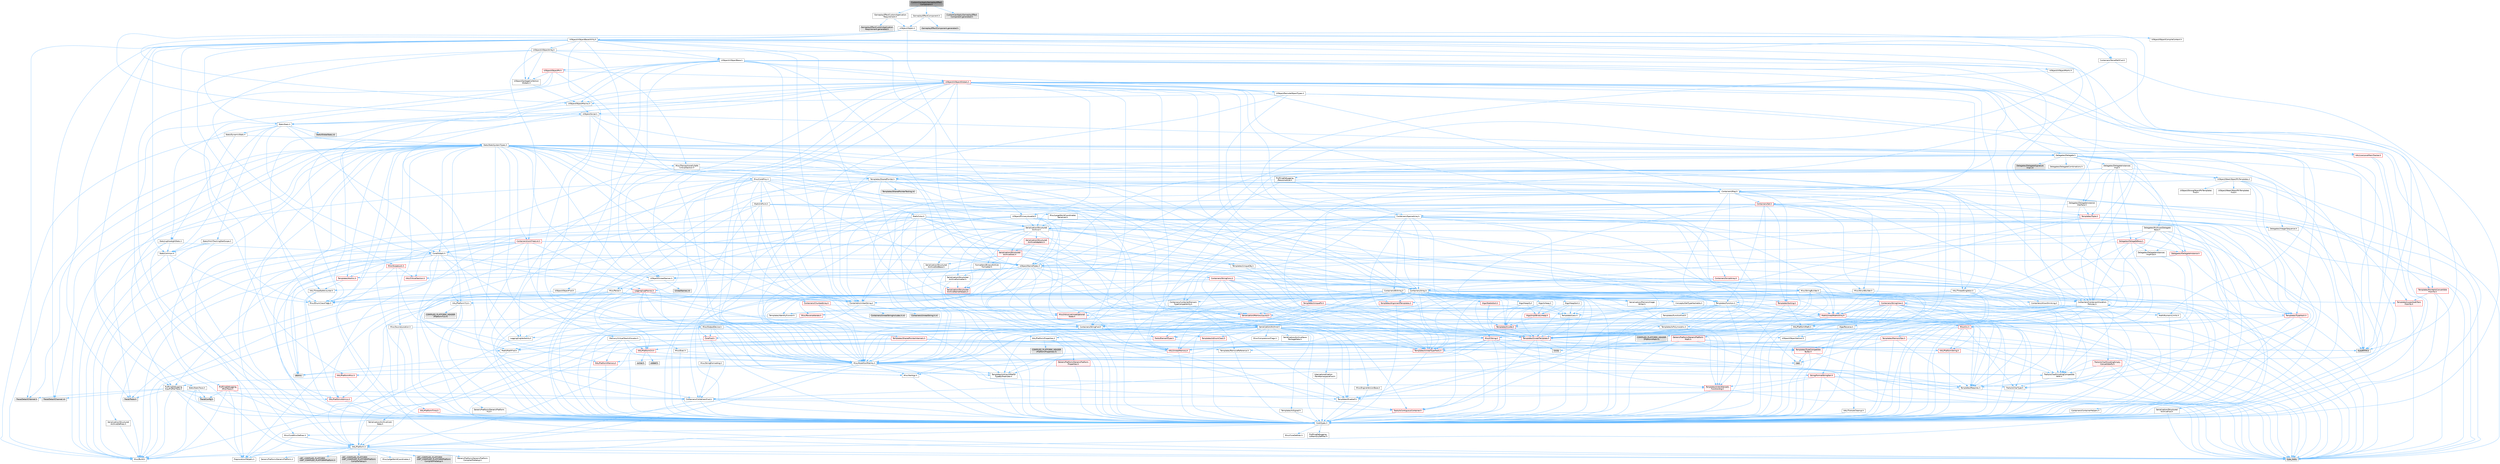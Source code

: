 digraph "CustomCanApplyGameplayEffectComponent.h"
{
 // INTERACTIVE_SVG=YES
 // LATEX_PDF_SIZE
  bgcolor="transparent";
  edge [fontname=Helvetica,fontsize=10,labelfontname=Helvetica,labelfontsize=10];
  node [fontname=Helvetica,fontsize=10,shape=box,height=0.2,width=0.4];
  Node1 [id="Node000001",label="CustomCanApplyGameplayEffect\lComponent.h",height=0.2,width=0.4,color="gray40", fillcolor="grey60", style="filled", fontcolor="black",tooltip=" "];
  Node1 -> Node2 [id="edge1_Node000001_Node000002",color="steelblue1",style="solid",tooltip=" "];
  Node2 [id="Node000002",label="GameplayEffectComponent.h",height=0.2,width=0.4,color="grey40", fillcolor="white", style="filled",URL="$d2/d54/GameplayEffectComponent_8h.html",tooltip=" "];
  Node2 -> Node3 [id="edge2_Node000002_Node000003",color="steelblue1",style="solid",tooltip=" "];
  Node3 [id="Node000003",label="UObject/Object.h",height=0.2,width=0.4,color="grey40", fillcolor="white", style="filled",URL="$db/dbf/Object_8h.html",tooltip=" "];
  Node3 -> Node4 [id="edge3_Node000003_Node000004",color="steelblue1",style="solid",tooltip=" "];
  Node4 [id="Node000004",label="UObject/Script.h",height=0.2,width=0.4,color="grey40", fillcolor="white", style="filled",URL="$de/dc6/Script_8h.html",tooltip=" "];
  Node4 -> Node5 [id="edge4_Node000004_Node000005",color="steelblue1",style="solid",tooltip=" "];
  Node5 [id="Node000005",label="Delegates/Delegate.h",height=0.2,width=0.4,color="grey40", fillcolor="white", style="filled",URL="$d4/d80/Delegate_8h.html",tooltip=" "];
  Node5 -> Node6 [id="edge5_Node000005_Node000006",color="steelblue1",style="solid",tooltip=" "];
  Node6 [id="Node000006",label="CoreTypes.h",height=0.2,width=0.4,color="grey40", fillcolor="white", style="filled",URL="$dc/dec/CoreTypes_8h.html",tooltip=" "];
  Node6 -> Node7 [id="edge6_Node000006_Node000007",color="steelblue1",style="solid",tooltip=" "];
  Node7 [id="Node000007",label="HAL/Platform.h",height=0.2,width=0.4,color="grey40", fillcolor="white", style="filled",URL="$d9/dd0/Platform_8h.html",tooltip=" "];
  Node7 -> Node8 [id="edge7_Node000007_Node000008",color="steelblue1",style="solid",tooltip=" "];
  Node8 [id="Node000008",label="Misc/Build.h",height=0.2,width=0.4,color="grey40", fillcolor="white", style="filled",URL="$d3/dbb/Build_8h.html",tooltip=" "];
  Node7 -> Node9 [id="edge8_Node000007_Node000009",color="steelblue1",style="solid",tooltip=" "];
  Node9 [id="Node000009",label="Misc/LargeWorldCoordinates.h",height=0.2,width=0.4,color="grey40", fillcolor="white", style="filled",URL="$d2/dcb/LargeWorldCoordinates_8h.html",tooltip=" "];
  Node7 -> Node10 [id="edge9_Node000007_Node000010",color="steelblue1",style="solid",tooltip=" "];
  Node10 [id="Node000010",label="type_traits",height=0.2,width=0.4,color="grey60", fillcolor="#E0E0E0", style="filled",tooltip=" "];
  Node7 -> Node11 [id="edge10_Node000007_Node000011",color="steelblue1",style="solid",tooltip=" "];
  Node11 [id="Node000011",label="PreprocessorHelpers.h",height=0.2,width=0.4,color="grey40", fillcolor="white", style="filled",URL="$db/ddb/PreprocessorHelpers_8h.html",tooltip=" "];
  Node7 -> Node12 [id="edge11_Node000007_Node000012",color="steelblue1",style="solid",tooltip=" "];
  Node12 [id="Node000012",label="UBT_COMPILED_PLATFORM\l/UBT_COMPILED_PLATFORMPlatform\lCompilerPreSetup.h",height=0.2,width=0.4,color="grey60", fillcolor="#E0E0E0", style="filled",tooltip=" "];
  Node7 -> Node13 [id="edge12_Node000007_Node000013",color="steelblue1",style="solid",tooltip=" "];
  Node13 [id="Node000013",label="GenericPlatform/GenericPlatform\lCompilerPreSetup.h",height=0.2,width=0.4,color="grey40", fillcolor="white", style="filled",URL="$d9/dc8/GenericPlatformCompilerPreSetup_8h.html",tooltip=" "];
  Node7 -> Node14 [id="edge13_Node000007_Node000014",color="steelblue1",style="solid",tooltip=" "];
  Node14 [id="Node000014",label="GenericPlatform/GenericPlatform.h",height=0.2,width=0.4,color="grey40", fillcolor="white", style="filled",URL="$d6/d84/GenericPlatform_8h.html",tooltip=" "];
  Node7 -> Node15 [id="edge14_Node000007_Node000015",color="steelblue1",style="solid",tooltip=" "];
  Node15 [id="Node000015",label="UBT_COMPILED_PLATFORM\l/UBT_COMPILED_PLATFORMPlatform.h",height=0.2,width=0.4,color="grey60", fillcolor="#E0E0E0", style="filled",tooltip=" "];
  Node7 -> Node16 [id="edge15_Node000007_Node000016",color="steelblue1",style="solid",tooltip=" "];
  Node16 [id="Node000016",label="UBT_COMPILED_PLATFORM\l/UBT_COMPILED_PLATFORMPlatform\lCompilerSetup.h",height=0.2,width=0.4,color="grey60", fillcolor="#E0E0E0", style="filled",tooltip=" "];
  Node6 -> Node17 [id="edge16_Node000006_Node000017",color="steelblue1",style="solid",tooltip=" "];
  Node17 [id="Node000017",label="ProfilingDebugging\l/UMemoryDefines.h",height=0.2,width=0.4,color="grey40", fillcolor="white", style="filled",URL="$d2/da2/UMemoryDefines_8h.html",tooltip=" "];
  Node6 -> Node18 [id="edge17_Node000006_Node000018",color="steelblue1",style="solid",tooltip=" "];
  Node18 [id="Node000018",label="Misc/CoreMiscDefines.h",height=0.2,width=0.4,color="grey40", fillcolor="white", style="filled",URL="$da/d38/CoreMiscDefines_8h.html",tooltip=" "];
  Node18 -> Node7 [id="edge18_Node000018_Node000007",color="steelblue1",style="solid",tooltip=" "];
  Node18 -> Node11 [id="edge19_Node000018_Node000011",color="steelblue1",style="solid",tooltip=" "];
  Node6 -> Node19 [id="edge20_Node000006_Node000019",color="steelblue1",style="solid",tooltip=" "];
  Node19 [id="Node000019",label="Misc/CoreDefines.h",height=0.2,width=0.4,color="grey40", fillcolor="white", style="filled",URL="$d3/dd2/CoreDefines_8h.html",tooltip=" "];
  Node5 -> Node20 [id="edge21_Node000005_Node000020",color="steelblue1",style="solid",tooltip=" "];
  Node20 [id="Node000020",label="Misc/AssertionMacros.h",height=0.2,width=0.4,color="grey40", fillcolor="white", style="filled",URL="$d0/dfa/AssertionMacros_8h.html",tooltip=" "];
  Node20 -> Node6 [id="edge22_Node000020_Node000006",color="steelblue1",style="solid",tooltip=" "];
  Node20 -> Node7 [id="edge23_Node000020_Node000007",color="steelblue1",style="solid",tooltip=" "];
  Node20 -> Node21 [id="edge24_Node000020_Node000021",color="steelblue1",style="solid",tooltip=" "];
  Node21 [id="Node000021",label="HAL/PlatformMisc.h",height=0.2,width=0.4,color="red", fillcolor="#FFF0F0", style="filled",URL="$d0/df5/PlatformMisc_8h.html",tooltip=" "];
  Node21 -> Node6 [id="edge25_Node000021_Node000006",color="steelblue1",style="solid",tooltip=" "];
  Node21 -> Node49 [id="edge26_Node000021_Node000049",color="steelblue1",style="solid",tooltip=" "];
  Node49 [id="Node000049",label="ProfilingDebugging\l/CpuProfilerTrace.h",height=0.2,width=0.4,color="grey40", fillcolor="white", style="filled",URL="$da/dcb/CpuProfilerTrace_8h.html",tooltip=" "];
  Node49 -> Node6 [id="edge27_Node000049_Node000006",color="steelblue1",style="solid",tooltip=" "];
  Node49 -> Node29 [id="edge28_Node000049_Node000029",color="steelblue1",style="solid",tooltip=" "];
  Node29 [id="Node000029",label="Containers/ContainersFwd.h",height=0.2,width=0.4,color="grey40", fillcolor="white", style="filled",URL="$d4/d0a/ContainersFwd_8h.html",tooltip=" "];
  Node29 -> Node7 [id="edge29_Node000029_Node000007",color="steelblue1",style="solid",tooltip=" "];
  Node29 -> Node6 [id="edge30_Node000029_Node000006",color="steelblue1",style="solid",tooltip=" "];
  Node29 -> Node26 [id="edge31_Node000029_Node000026",color="steelblue1",style="solid",tooltip=" "];
  Node26 [id="Node000026",label="Traits/IsContiguousContainer.h",height=0.2,width=0.4,color="red", fillcolor="#FFF0F0", style="filled",URL="$d5/d3c/IsContiguousContainer_8h.html",tooltip=" "];
  Node26 -> Node6 [id="edge32_Node000026_Node000006",color="steelblue1",style="solid",tooltip=" "];
  Node49 -> Node50 [id="edge33_Node000049_Node000050",color="steelblue1",style="solid",tooltip=" "];
  Node50 [id="Node000050",label="HAL/PlatformAtomics.h",height=0.2,width=0.4,color="red", fillcolor="#FFF0F0", style="filled",URL="$d3/d36/PlatformAtomics_8h.html",tooltip=" "];
  Node50 -> Node6 [id="edge34_Node000050_Node000006",color="steelblue1",style="solid",tooltip=" "];
  Node49 -> Node11 [id="edge35_Node000049_Node000011",color="steelblue1",style="solid",tooltip=" "];
  Node49 -> Node8 [id="edge36_Node000049_Node000008",color="steelblue1",style="solid",tooltip=" "];
  Node49 -> Node53 [id="edge37_Node000049_Node000053",color="steelblue1",style="solid",tooltip=" "];
  Node53 [id="Node000053",label="Trace/Config.h",height=0.2,width=0.4,color="grey60", fillcolor="#E0E0E0", style="filled",tooltip=" "];
  Node49 -> Node54 [id="edge38_Node000049_Node000054",color="steelblue1",style="solid",tooltip=" "];
  Node54 [id="Node000054",label="Trace/Detail/Channel.h",height=0.2,width=0.4,color="grey60", fillcolor="#E0E0E0", style="filled",tooltip=" "];
  Node49 -> Node55 [id="edge39_Node000049_Node000055",color="steelblue1",style="solid",tooltip=" "];
  Node55 [id="Node000055",label="Trace/Detail/Channel.inl",height=0.2,width=0.4,color="grey60", fillcolor="#E0E0E0", style="filled",tooltip=" "];
  Node49 -> Node56 [id="edge40_Node000049_Node000056",color="steelblue1",style="solid",tooltip=" "];
  Node56 [id="Node000056",label="Trace/Trace.h",height=0.2,width=0.4,color="grey60", fillcolor="#E0E0E0", style="filled",tooltip=" "];
  Node20 -> Node11 [id="edge41_Node000020_Node000011",color="steelblue1",style="solid",tooltip=" "];
  Node20 -> Node57 [id="edge42_Node000020_Node000057",color="steelblue1",style="solid",tooltip=" "];
  Node57 [id="Node000057",label="Templates/EnableIf.h",height=0.2,width=0.4,color="grey40", fillcolor="white", style="filled",URL="$d7/d60/EnableIf_8h.html",tooltip=" "];
  Node57 -> Node6 [id="edge43_Node000057_Node000006",color="steelblue1",style="solid",tooltip=" "];
  Node20 -> Node58 [id="edge44_Node000020_Node000058",color="steelblue1",style="solid",tooltip=" "];
  Node58 [id="Node000058",label="Templates/IsArrayOrRefOf\lTypeByPredicate.h",height=0.2,width=0.4,color="grey40", fillcolor="white", style="filled",URL="$d6/da1/IsArrayOrRefOfTypeByPredicate_8h.html",tooltip=" "];
  Node58 -> Node6 [id="edge45_Node000058_Node000006",color="steelblue1",style="solid",tooltip=" "];
  Node20 -> Node59 [id="edge46_Node000020_Node000059",color="steelblue1",style="solid",tooltip=" "];
  Node59 [id="Node000059",label="Templates/IsValidVariadic\lFunctionArg.h",height=0.2,width=0.4,color="red", fillcolor="#FFF0F0", style="filled",URL="$d0/dc8/IsValidVariadicFunctionArg_8h.html",tooltip=" "];
  Node59 -> Node6 [id="edge47_Node000059_Node000006",color="steelblue1",style="solid",tooltip=" "];
  Node59 -> Node10 [id="edge48_Node000059_Node000010",color="steelblue1",style="solid",tooltip=" "];
  Node20 -> Node61 [id="edge49_Node000020_Node000061",color="steelblue1",style="solid",tooltip=" "];
  Node61 [id="Node000061",label="Traits/IsCharEncodingCompatible\lWith.h",height=0.2,width=0.4,color="grey40", fillcolor="white", style="filled",URL="$df/dd1/IsCharEncodingCompatibleWith_8h.html",tooltip=" "];
  Node61 -> Node10 [id="edge50_Node000061_Node000010",color="steelblue1",style="solid",tooltip=" "];
  Node61 -> Node62 [id="edge51_Node000061_Node000062",color="steelblue1",style="solid",tooltip=" "];
  Node62 [id="Node000062",label="Traits/IsCharType.h",height=0.2,width=0.4,color="grey40", fillcolor="white", style="filled",URL="$db/d51/IsCharType_8h.html",tooltip=" "];
  Node62 -> Node6 [id="edge52_Node000062_Node000006",color="steelblue1",style="solid",tooltip=" "];
  Node20 -> Node63 [id="edge53_Node000020_Node000063",color="steelblue1",style="solid",tooltip=" "];
  Node63 [id="Node000063",label="Misc/VarArgs.h",height=0.2,width=0.4,color="grey40", fillcolor="white", style="filled",URL="$d5/d6f/VarArgs_8h.html",tooltip=" "];
  Node63 -> Node6 [id="edge54_Node000063_Node000006",color="steelblue1",style="solid",tooltip=" "];
  Node20 -> Node64 [id="edge55_Node000020_Node000064",color="steelblue1",style="solid",tooltip=" "];
  Node64 [id="Node000064",label="String/FormatStringSan.h",height=0.2,width=0.4,color="red", fillcolor="#FFF0F0", style="filled",URL="$d3/d8b/FormatStringSan_8h.html",tooltip=" "];
  Node64 -> Node10 [id="edge56_Node000064_Node000010",color="steelblue1",style="solid",tooltip=" "];
  Node64 -> Node6 [id="edge57_Node000064_Node000006",color="steelblue1",style="solid",tooltip=" "];
  Node64 -> Node65 [id="edge58_Node000064_Node000065",color="steelblue1",style="solid",tooltip=" "];
  Node65 [id="Node000065",label="Templates/Requires.h",height=0.2,width=0.4,color="grey40", fillcolor="white", style="filled",URL="$dc/d96/Requires_8h.html",tooltip=" "];
  Node65 -> Node57 [id="edge59_Node000065_Node000057",color="steelblue1",style="solid",tooltip=" "];
  Node65 -> Node10 [id="edge60_Node000065_Node000010",color="steelblue1",style="solid",tooltip=" "];
  Node64 -> Node59 [id="edge61_Node000064_Node000059",color="steelblue1",style="solid",tooltip=" "];
  Node64 -> Node62 [id="edge62_Node000064_Node000062",color="steelblue1",style="solid",tooltip=" "];
  Node64 -> Node29 [id="edge63_Node000064_Node000029",color="steelblue1",style="solid",tooltip=" "];
  Node20 -> Node70 [id="edge64_Node000020_Node000070",color="steelblue1",style="solid",tooltip=" "];
  Node70 [id="Node000070",label="atomic",height=0.2,width=0.4,color="grey60", fillcolor="#E0E0E0", style="filled",tooltip=" "];
  Node5 -> Node71 [id="edge65_Node000005_Node000071",color="steelblue1",style="solid",tooltip=" "];
  Node71 [id="Node000071",label="UObject/NameTypes.h",height=0.2,width=0.4,color="grey40", fillcolor="white", style="filled",URL="$d6/d35/NameTypes_8h.html",tooltip=" "];
  Node71 -> Node6 [id="edge66_Node000071_Node000006",color="steelblue1",style="solid",tooltip=" "];
  Node71 -> Node20 [id="edge67_Node000071_Node000020",color="steelblue1",style="solid",tooltip=" "];
  Node71 -> Node72 [id="edge68_Node000071_Node000072",color="steelblue1",style="solid",tooltip=" "];
  Node72 [id="Node000072",label="HAL/UnrealMemory.h",height=0.2,width=0.4,color="red", fillcolor="#FFF0F0", style="filled",URL="$d9/d96/UnrealMemory_8h.html",tooltip=" "];
  Node72 -> Node6 [id="edge69_Node000072_Node000006",color="steelblue1",style="solid",tooltip=" "];
  Node72 -> Node89 [id="edge70_Node000072_Node000089",color="steelblue1",style="solid",tooltip=" "];
  Node89 [id="Node000089",label="HAL/PlatformMemory.h",height=0.2,width=0.4,color="red", fillcolor="#FFF0F0", style="filled",URL="$de/d68/PlatformMemory_8h.html",tooltip=" "];
  Node89 -> Node6 [id="edge71_Node000089_Node000006",color="steelblue1",style="solid",tooltip=" "];
  Node71 -> Node93 [id="edge72_Node000071_Node000093",color="steelblue1",style="solid",tooltip=" "];
  Node93 [id="Node000093",label="Templates/UnrealTypeTraits.h",height=0.2,width=0.4,color="red", fillcolor="#FFF0F0", style="filled",URL="$d2/d2d/UnrealTypeTraits_8h.html",tooltip=" "];
  Node93 -> Node6 [id="edge73_Node000093_Node000006",color="steelblue1",style="solid",tooltip=" "];
  Node93 -> Node20 [id="edge74_Node000093_Node000020",color="steelblue1",style="solid",tooltip=" "];
  Node93 -> Node57 [id="edge75_Node000093_Node000057",color="steelblue1",style="solid",tooltip=" "];
  Node71 -> Node98 [id="edge76_Node000071_Node000098",color="steelblue1",style="solid",tooltip=" "];
  Node98 [id="Node000098",label="Templates/UnrealTemplate.h",height=0.2,width=0.4,color="red", fillcolor="#FFF0F0", style="filled",URL="$d4/d24/UnrealTemplate_8h.html",tooltip=" "];
  Node98 -> Node6 [id="edge77_Node000098_Node000006",color="steelblue1",style="solid",tooltip=" "];
  Node98 -> Node72 [id="edge78_Node000098_Node000072",color="steelblue1",style="solid",tooltip=" "];
  Node98 -> Node93 [id="edge79_Node000098_Node000093",color="steelblue1",style="solid",tooltip=" "];
  Node98 -> Node101 [id="edge80_Node000098_Node000101",color="steelblue1",style="solid",tooltip=" "];
  Node101 [id="Node000101",label="Templates/RemoveReference.h",height=0.2,width=0.4,color="grey40", fillcolor="white", style="filled",URL="$da/dbe/RemoveReference_8h.html",tooltip=" "];
  Node101 -> Node6 [id="edge81_Node000101_Node000006",color="steelblue1",style="solid",tooltip=" "];
  Node98 -> Node65 [id="edge82_Node000098_Node000065",color="steelblue1",style="solid",tooltip=" "];
  Node98 -> Node102 [id="edge83_Node000098_Node000102",color="steelblue1",style="solid",tooltip=" "];
  Node102 [id="Node000102",label="Templates/TypeCompatible\lBytes.h",height=0.2,width=0.4,color="red", fillcolor="#FFF0F0", style="filled",URL="$df/d0a/TypeCompatibleBytes_8h.html",tooltip=" "];
  Node102 -> Node6 [id="edge84_Node000102_Node000006",color="steelblue1",style="solid",tooltip=" "];
  Node102 -> Node34 [id="edge85_Node000102_Node000034",color="steelblue1",style="solid",tooltip=" "];
  Node34 [id="Node000034",label="new",height=0.2,width=0.4,color="grey60", fillcolor="#E0E0E0", style="filled",tooltip=" "];
  Node102 -> Node10 [id="edge86_Node000102_Node000010",color="steelblue1",style="solid",tooltip=" "];
  Node98 -> Node26 [id="edge87_Node000098_Node000026",color="steelblue1",style="solid",tooltip=" "];
  Node98 -> Node10 [id="edge88_Node000098_Node000010",color="steelblue1",style="solid",tooltip=" "];
  Node71 -> Node104 [id="edge89_Node000071_Node000104",color="steelblue1",style="solid",tooltip=" "];
  Node104 [id="Node000104",label="Containers/UnrealString.h",height=0.2,width=0.4,color="grey40", fillcolor="white", style="filled",URL="$d5/dba/UnrealString_8h.html",tooltip=" "];
  Node104 -> Node105 [id="edge90_Node000104_Node000105",color="steelblue1",style="solid",tooltip=" "];
  Node105 [id="Node000105",label="Containers/UnrealStringIncludes.h.inl",height=0.2,width=0.4,color="grey60", fillcolor="#E0E0E0", style="filled",tooltip=" "];
  Node104 -> Node106 [id="edge91_Node000104_Node000106",color="steelblue1",style="solid",tooltip=" "];
  Node106 [id="Node000106",label="Containers/UnrealString.h.inl",height=0.2,width=0.4,color="grey60", fillcolor="#E0E0E0", style="filled",tooltip=" "];
  Node104 -> Node107 [id="edge92_Node000104_Node000107",color="steelblue1",style="solid",tooltip=" "];
  Node107 [id="Node000107",label="Misc/StringFormatArg.h",height=0.2,width=0.4,color="grey40", fillcolor="white", style="filled",URL="$d2/d16/StringFormatArg_8h.html",tooltip=" "];
  Node107 -> Node29 [id="edge93_Node000107_Node000029",color="steelblue1",style="solid",tooltip=" "];
  Node71 -> Node108 [id="edge94_Node000071_Node000108",color="steelblue1",style="solid",tooltip=" "];
  Node108 [id="Node000108",label="HAL/CriticalSection.h",height=0.2,width=0.4,color="red", fillcolor="#FFF0F0", style="filled",URL="$d6/d90/CriticalSection_8h.html",tooltip=" "];
  Node71 -> Node111 [id="edge95_Node000071_Node000111",color="steelblue1",style="solid",tooltip=" "];
  Node111 [id="Node000111",label="Containers/StringConv.h",height=0.2,width=0.4,color="red", fillcolor="#FFF0F0", style="filled",URL="$d3/ddf/StringConv_8h.html",tooltip=" "];
  Node111 -> Node6 [id="edge96_Node000111_Node000006",color="steelblue1",style="solid",tooltip=" "];
  Node111 -> Node20 [id="edge97_Node000111_Node000020",color="steelblue1",style="solid",tooltip=" "];
  Node111 -> Node112 [id="edge98_Node000111_Node000112",color="steelblue1",style="solid",tooltip=" "];
  Node112 [id="Node000112",label="Containers/ContainerAllocation\lPolicies.h",height=0.2,width=0.4,color="grey40", fillcolor="white", style="filled",URL="$d7/dff/ContainerAllocationPolicies_8h.html",tooltip=" "];
  Node112 -> Node6 [id="edge99_Node000112_Node000006",color="steelblue1",style="solid",tooltip=" "];
  Node112 -> Node113 [id="edge100_Node000112_Node000113",color="steelblue1",style="solid",tooltip=" "];
  Node113 [id="Node000113",label="Containers/ContainerHelpers.h",height=0.2,width=0.4,color="grey40", fillcolor="white", style="filled",URL="$d7/d33/ContainerHelpers_8h.html",tooltip=" "];
  Node113 -> Node6 [id="edge101_Node000113_Node000006",color="steelblue1",style="solid",tooltip=" "];
  Node112 -> Node112 [id="edge102_Node000112_Node000112",color="steelblue1",style="solid",tooltip=" "];
  Node112 -> Node114 [id="edge103_Node000112_Node000114",color="steelblue1",style="solid",tooltip=" "];
  Node114 [id="Node000114",label="HAL/PlatformMath.h",height=0.2,width=0.4,color="grey40", fillcolor="white", style="filled",URL="$dc/d53/PlatformMath_8h.html",tooltip=" "];
  Node114 -> Node6 [id="edge104_Node000114_Node000006",color="steelblue1",style="solid",tooltip=" "];
  Node114 -> Node115 [id="edge105_Node000114_Node000115",color="steelblue1",style="solid",tooltip=" "];
  Node115 [id="Node000115",label="GenericPlatform/GenericPlatform\lMath.h",height=0.2,width=0.4,color="red", fillcolor="#FFF0F0", style="filled",URL="$d5/d79/GenericPlatformMath_8h.html",tooltip=" "];
  Node115 -> Node6 [id="edge106_Node000115_Node000006",color="steelblue1",style="solid",tooltip=" "];
  Node115 -> Node29 [id="edge107_Node000115_Node000029",color="steelblue1",style="solid",tooltip=" "];
  Node115 -> Node33 [id="edge108_Node000115_Node000033",color="steelblue1",style="solid",tooltip=" "];
  Node33 [id="Node000033",label="HAL/PlatformCrt.h",height=0.2,width=0.4,color="red", fillcolor="#FFF0F0", style="filled",URL="$d8/d75/PlatformCrt_8h.html",tooltip=" "];
  Node33 -> Node34 [id="edge109_Node000033_Node000034",color="steelblue1",style="solid",tooltip=" "];
  Node33 -> Node35 [id="edge110_Node000033_Node000035",color="steelblue1",style="solid",tooltip=" "];
  Node35 [id="Node000035",label="wchar.h",height=0.2,width=0.4,color="grey60", fillcolor="#E0E0E0", style="filled",tooltip=" "];
  Node33 -> Node36 [id="edge111_Node000033_Node000036",color="steelblue1",style="solid",tooltip=" "];
  Node36 [id="Node000036",label="stddef.h",height=0.2,width=0.4,color="grey60", fillcolor="#E0E0E0", style="filled",tooltip=" "];
  Node115 -> Node93 [id="edge112_Node000115_Node000093",color="steelblue1",style="solid",tooltip=" "];
  Node115 -> Node65 [id="edge113_Node000115_Node000065",color="steelblue1",style="solid",tooltip=" "];
  Node115 -> Node102 [id="edge114_Node000115_Node000102",color="steelblue1",style="solid",tooltip=" "];
  Node115 -> Node120 [id="edge115_Node000115_Node000120",color="steelblue1",style="solid",tooltip=" "];
  Node120 [id="Node000120",label="limits",height=0.2,width=0.4,color="grey60", fillcolor="#E0E0E0", style="filled",tooltip=" "];
  Node115 -> Node10 [id="edge116_Node000115_Node000010",color="steelblue1",style="solid",tooltip=" "];
  Node114 -> Node121 [id="edge117_Node000114_Node000121",color="steelblue1",style="solid",tooltip=" "];
  Node121 [id="Node000121",label="COMPILED_PLATFORM_HEADER\l(PlatformMath.h)",height=0.2,width=0.4,color="grey60", fillcolor="#E0E0E0", style="filled",tooltip=" "];
  Node112 -> Node72 [id="edge118_Node000112_Node000072",color="steelblue1",style="solid",tooltip=" "];
  Node112 -> Node43 [id="edge119_Node000112_Node000043",color="steelblue1",style="solid",tooltip=" "];
  Node43 [id="Node000043",label="Math/NumericLimits.h",height=0.2,width=0.4,color="grey40", fillcolor="white", style="filled",URL="$df/d1b/NumericLimits_8h.html",tooltip=" "];
  Node43 -> Node6 [id="edge120_Node000043_Node000006",color="steelblue1",style="solid",tooltip=" "];
  Node112 -> Node20 [id="edge121_Node000112_Node000020",color="steelblue1",style="solid",tooltip=" "];
  Node112 -> Node122 [id="edge122_Node000112_Node000122",color="steelblue1",style="solid",tooltip=" "];
  Node122 [id="Node000122",label="Templates/IsPolymorphic.h",height=0.2,width=0.4,color="grey40", fillcolor="white", style="filled",URL="$dc/d20/IsPolymorphic_8h.html",tooltip=" "];
  Node112 -> Node123 [id="edge123_Node000112_Node000123",color="steelblue1",style="solid",tooltip=" "];
  Node123 [id="Node000123",label="Templates/MemoryOps.h",height=0.2,width=0.4,color="red", fillcolor="#FFF0F0", style="filled",URL="$db/dea/MemoryOps_8h.html",tooltip=" "];
  Node123 -> Node6 [id="edge124_Node000123_Node000006",color="steelblue1",style="solid",tooltip=" "];
  Node123 -> Node72 [id="edge125_Node000123_Node000072",color="steelblue1",style="solid",tooltip=" "];
  Node123 -> Node65 [id="edge126_Node000123_Node000065",color="steelblue1",style="solid",tooltip=" "];
  Node123 -> Node93 [id="edge127_Node000123_Node000093",color="steelblue1",style="solid",tooltip=" "];
  Node123 -> Node34 [id="edge128_Node000123_Node000034",color="steelblue1",style="solid",tooltip=" "];
  Node123 -> Node10 [id="edge129_Node000123_Node000010",color="steelblue1",style="solid",tooltip=" "];
  Node112 -> Node102 [id="edge130_Node000112_Node000102",color="steelblue1",style="solid",tooltip=" "];
  Node112 -> Node10 [id="edge131_Node000112_Node000010",color="steelblue1",style="solid",tooltip=" "];
  Node111 -> Node124 [id="edge132_Node000111_Node000124",color="steelblue1",style="solid",tooltip=" "];
  Node124 [id="Node000124",label="Containers/Array.h",height=0.2,width=0.4,color="grey40", fillcolor="white", style="filled",URL="$df/dd0/Array_8h.html",tooltip=" "];
  Node124 -> Node6 [id="edge133_Node000124_Node000006",color="steelblue1",style="solid",tooltip=" "];
  Node124 -> Node20 [id="edge134_Node000124_Node000020",color="steelblue1",style="solid",tooltip=" "];
  Node124 -> Node125 [id="edge135_Node000124_Node000125",color="steelblue1",style="solid",tooltip=" "];
  Node125 [id="Node000125",label="Misc/IntrusiveUnsetOptional\lState.h",height=0.2,width=0.4,color="red", fillcolor="#FFF0F0", style="filled",URL="$d2/d0a/IntrusiveUnsetOptionalState_8h.html",tooltip=" "];
  Node124 -> Node127 [id="edge136_Node000124_Node000127",color="steelblue1",style="solid",tooltip=" "];
  Node127 [id="Node000127",label="Misc/ReverseIterate.h",height=0.2,width=0.4,color="red", fillcolor="#FFF0F0", style="filled",URL="$db/de3/ReverseIterate_8h.html",tooltip=" "];
  Node127 -> Node7 [id="edge137_Node000127_Node000007",color="steelblue1",style="solid",tooltip=" "];
  Node124 -> Node72 [id="edge138_Node000124_Node000072",color="steelblue1",style="solid",tooltip=" "];
  Node124 -> Node93 [id="edge139_Node000124_Node000093",color="steelblue1",style="solid",tooltip=" "];
  Node124 -> Node98 [id="edge140_Node000124_Node000098",color="steelblue1",style="solid",tooltip=" "];
  Node124 -> Node129 [id="edge141_Node000124_Node000129",color="steelblue1",style="solid",tooltip=" "];
  Node129 [id="Node000129",label="Containers/AllowShrinking.h",height=0.2,width=0.4,color="grey40", fillcolor="white", style="filled",URL="$d7/d1a/AllowShrinking_8h.html",tooltip=" "];
  Node129 -> Node6 [id="edge142_Node000129_Node000006",color="steelblue1",style="solid",tooltip=" "];
  Node124 -> Node112 [id="edge143_Node000124_Node000112",color="steelblue1",style="solid",tooltip=" "];
  Node124 -> Node130 [id="edge144_Node000124_Node000130",color="steelblue1",style="solid",tooltip=" "];
  Node130 [id="Node000130",label="Containers/ContainerElement\lTypeCompatibility.h",height=0.2,width=0.4,color="grey40", fillcolor="white", style="filled",URL="$df/ddf/ContainerElementTypeCompatibility_8h.html",tooltip=" "];
  Node130 -> Node6 [id="edge145_Node000130_Node000006",color="steelblue1",style="solid",tooltip=" "];
  Node130 -> Node93 [id="edge146_Node000130_Node000093",color="steelblue1",style="solid",tooltip=" "];
  Node124 -> Node131 [id="edge147_Node000124_Node000131",color="steelblue1",style="solid",tooltip=" "];
  Node131 [id="Node000131",label="Serialization/Archive.h",height=0.2,width=0.4,color="grey40", fillcolor="white", style="filled",URL="$d7/d3b/Archive_8h.html",tooltip=" "];
  Node131 -> Node28 [id="edge148_Node000131_Node000028",color="steelblue1",style="solid",tooltip=" "];
  Node28 [id="Node000028",label="CoreFwd.h",height=0.2,width=0.4,color="red", fillcolor="#FFF0F0", style="filled",URL="$d1/d1e/CoreFwd_8h.html",tooltip=" "];
  Node28 -> Node6 [id="edge149_Node000028_Node000006",color="steelblue1",style="solid",tooltip=" "];
  Node28 -> Node29 [id="edge150_Node000028_Node000029",color="steelblue1",style="solid",tooltip=" "];
  Node28 -> Node30 [id="edge151_Node000028_Node000030",color="steelblue1",style="solid",tooltip=" "];
  Node30 [id="Node000030",label="Math/MathFwd.h",height=0.2,width=0.4,color="grey40", fillcolor="white", style="filled",URL="$d2/d10/MathFwd_8h.html",tooltip=" "];
  Node30 -> Node7 [id="edge152_Node000030_Node000007",color="steelblue1",style="solid",tooltip=" "];
  Node131 -> Node6 [id="edge153_Node000131_Node000006",color="steelblue1",style="solid",tooltip=" "];
  Node131 -> Node132 [id="edge154_Node000131_Node000132",color="steelblue1",style="solid",tooltip=" "];
  Node132 [id="Node000132",label="HAL/PlatformProperties.h",height=0.2,width=0.4,color="grey40", fillcolor="white", style="filled",URL="$d9/db0/PlatformProperties_8h.html",tooltip=" "];
  Node132 -> Node6 [id="edge155_Node000132_Node000006",color="steelblue1",style="solid",tooltip=" "];
  Node132 -> Node133 [id="edge156_Node000132_Node000133",color="steelblue1",style="solid",tooltip=" "];
  Node133 [id="Node000133",label="GenericPlatform/GenericPlatform\lProperties.h",height=0.2,width=0.4,color="red", fillcolor="#FFF0F0", style="filled",URL="$d2/dcd/GenericPlatformProperties_8h.html",tooltip=" "];
  Node133 -> Node6 [id="edge157_Node000133_Node000006",color="steelblue1",style="solid",tooltip=" "];
  Node132 -> Node134 [id="edge158_Node000132_Node000134",color="steelblue1",style="solid",tooltip=" "];
  Node134 [id="Node000134",label="COMPILED_PLATFORM_HEADER\l(PlatformProperties.h)",height=0.2,width=0.4,color="grey60", fillcolor="#E0E0E0", style="filled",tooltip=" "];
  Node131 -> Node135 [id="edge159_Node000131_Node000135",color="steelblue1",style="solid",tooltip=" "];
  Node135 [id="Node000135",label="Internationalization\l/TextNamespaceFwd.h",height=0.2,width=0.4,color="grey40", fillcolor="white", style="filled",URL="$d8/d97/TextNamespaceFwd_8h.html",tooltip=" "];
  Node135 -> Node6 [id="edge160_Node000135_Node000006",color="steelblue1",style="solid",tooltip=" "];
  Node131 -> Node30 [id="edge161_Node000131_Node000030",color="steelblue1",style="solid",tooltip=" "];
  Node131 -> Node20 [id="edge162_Node000131_Node000020",color="steelblue1",style="solid",tooltip=" "];
  Node131 -> Node8 [id="edge163_Node000131_Node000008",color="steelblue1",style="solid",tooltip=" "];
  Node131 -> Node44 [id="edge164_Node000131_Node000044",color="steelblue1",style="solid",tooltip=" "];
  Node44 [id="Node000044",label="Misc/CompressionFlags.h",height=0.2,width=0.4,color="grey40", fillcolor="white", style="filled",URL="$d9/d76/CompressionFlags_8h.html",tooltip=" "];
  Node131 -> Node136 [id="edge165_Node000131_Node000136",color="steelblue1",style="solid",tooltip=" "];
  Node136 [id="Node000136",label="Misc/EngineVersionBase.h",height=0.2,width=0.4,color="grey40", fillcolor="white", style="filled",URL="$d5/d2b/EngineVersionBase_8h.html",tooltip=" "];
  Node136 -> Node6 [id="edge166_Node000136_Node000006",color="steelblue1",style="solid",tooltip=" "];
  Node131 -> Node63 [id="edge167_Node000131_Node000063",color="steelblue1",style="solid",tooltip=" "];
  Node131 -> Node137 [id="edge168_Node000131_Node000137",color="steelblue1",style="solid",tooltip=" "];
  Node137 [id="Node000137",label="Serialization/ArchiveCook\lData.h",height=0.2,width=0.4,color="grey40", fillcolor="white", style="filled",URL="$dc/db6/ArchiveCookData_8h.html",tooltip=" "];
  Node137 -> Node7 [id="edge169_Node000137_Node000007",color="steelblue1",style="solid",tooltip=" "];
  Node131 -> Node138 [id="edge170_Node000131_Node000138",color="steelblue1",style="solid",tooltip=" "];
  Node138 [id="Node000138",label="Serialization/ArchiveSave\lPackageData.h",height=0.2,width=0.4,color="grey40", fillcolor="white", style="filled",URL="$d1/d37/ArchiveSavePackageData_8h.html",tooltip=" "];
  Node131 -> Node57 [id="edge171_Node000131_Node000057",color="steelblue1",style="solid",tooltip=" "];
  Node131 -> Node58 [id="edge172_Node000131_Node000058",color="steelblue1",style="solid",tooltip=" "];
  Node131 -> Node139 [id="edge173_Node000131_Node000139",color="steelblue1",style="solid",tooltip=" "];
  Node139 [id="Node000139",label="Templates/IsEnumClass.h",height=0.2,width=0.4,color="red", fillcolor="#FFF0F0", style="filled",URL="$d7/d15/IsEnumClass_8h.html",tooltip=" "];
  Node139 -> Node6 [id="edge174_Node000139_Node000006",color="steelblue1",style="solid",tooltip=" "];
  Node131 -> Node119 [id="edge175_Node000131_Node000119",color="steelblue1",style="solid",tooltip=" "];
  Node119 [id="Node000119",label="Templates/IsSigned.h",height=0.2,width=0.4,color="grey40", fillcolor="white", style="filled",URL="$d8/dd8/IsSigned_8h.html",tooltip=" "];
  Node119 -> Node6 [id="edge176_Node000119_Node000006",color="steelblue1",style="solid",tooltip=" "];
  Node131 -> Node59 [id="edge177_Node000131_Node000059",color="steelblue1",style="solid",tooltip=" "];
  Node131 -> Node98 [id="edge178_Node000131_Node000098",color="steelblue1",style="solid",tooltip=" "];
  Node131 -> Node61 [id="edge179_Node000131_Node000061",color="steelblue1",style="solid",tooltip=" "];
  Node131 -> Node140 [id="edge180_Node000131_Node000140",color="steelblue1",style="solid",tooltip=" "];
  Node140 [id="Node000140",label="UObject/ObjectVersion.h",height=0.2,width=0.4,color="grey40", fillcolor="white", style="filled",URL="$da/d63/ObjectVersion_8h.html",tooltip=" "];
  Node140 -> Node6 [id="edge181_Node000140_Node000006",color="steelblue1",style="solid",tooltip=" "];
  Node124 -> Node141 [id="edge182_Node000124_Node000141",color="steelblue1",style="solid",tooltip=" "];
  Node141 [id="Node000141",label="Serialization/MemoryImage\lWriter.h",height=0.2,width=0.4,color="grey40", fillcolor="white", style="filled",URL="$d0/d08/MemoryImageWriter_8h.html",tooltip=" "];
  Node141 -> Node6 [id="edge183_Node000141_Node000006",color="steelblue1",style="solid",tooltip=" "];
  Node141 -> Node142 [id="edge184_Node000141_Node000142",color="steelblue1",style="solid",tooltip=" "];
  Node142 [id="Node000142",label="Serialization/MemoryLayout.h",height=0.2,width=0.4,color="red", fillcolor="#FFF0F0", style="filled",URL="$d7/d66/MemoryLayout_8h.html",tooltip=" "];
  Node142 -> Node23 [id="edge185_Node000142_Node000023",color="steelblue1",style="solid",tooltip=" "];
  Node23 [id="Node000023",label="Containers/StringFwd.h",height=0.2,width=0.4,color="grey40", fillcolor="white", style="filled",URL="$df/d37/StringFwd_8h.html",tooltip=" "];
  Node23 -> Node6 [id="edge186_Node000023_Node000006",color="steelblue1",style="solid",tooltip=" "];
  Node23 -> Node24 [id="edge187_Node000023_Node000024",color="steelblue1",style="solid",tooltip=" "];
  Node24 [id="Node000024",label="Traits/ElementType.h",height=0.2,width=0.4,color="red", fillcolor="#FFF0F0", style="filled",URL="$d5/d4f/ElementType_8h.html",tooltip=" "];
  Node24 -> Node7 [id="edge188_Node000024_Node000007",color="steelblue1",style="solid",tooltip=" "];
  Node24 -> Node10 [id="edge189_Node000024_Node000010",color="steelblue1",style="solid",tooltip=" "];
  Node23 -> Node26 [id="edge190_Node000023_Node000026",color="steelblue1",style="solid",tooltip=" "];
  Node142 -> Node72 [id="edge191_Node000142_Node000072",color="steelblue1",style="solid",tooltip=" "];
  Node142 -> Node57 [id="edge192_Node000142_Node000057",color="steelblue1",style="solid",tooltip=" "];
  Node142 -> Node122 [id="edge193_Node000142_Node000122",color="steelblue1",style="solid",tooltip=" "];
  Node142 -> Node98 [id="edge194_Node000142_Node000098",color="steelblue1",style="solid",tooltip=" "];
  Node124 -> Node155 [id="edge195_Node000124_Node000155",color="steelblue1",style="solid",tooltip=" "];
  Node155 [id="Node000155",label="Algo/Heapify.h",height=0.2,width=0.4,color="grey40", fillcolor="white", style="filled",URL="$d0/d2a/Heapify_8h.html",tooltip=" "];
  Node155 -> Node156 [id="edge196_Node000155_Node000156",color="steelblue1",style="solid",tooltip=" "];
  Node156 [id="Node000156",label="Algo/Impl/BinaryHeap.h",height=0.2,width=0.4,color="red", fillcolor="#FFF0F0", style="filled",URL="$d7/da3/Algo_2Impl_2BinaryHeap_8h.html",tooltip=" "];
  Node156 -> Node157 [id="edge197_Node000156_Node000157",color="steelblue1",style="solid",tooltip=" "];
  Node157 [id="Node000157",label="Templates/Invoke.h",height=0.2,width=0.4,color="red", fillcolor="#FFF0F0", style="filled",URL="$d7/deb/Invoke_8h.html",tooltip=" "];
  Node157 -> Node6 [id="edge198_Node000157_Node000006",color="steelblue1",style="solid",tooltip=" "];
  Node157 -> Node98 [id="edge199_Node000157_Node000098",color="steelblue1",style="solid",tooltip=" "];
  Node157 -> Node10 [id="edge200_Node000157_Node000010",color="steelblue1",style="solid",tooltip=" "];
  Node156 -> Node10 [id="edge201_Node000156_Node000010",color="steelblue1",style="solid",tooltip=" "];
  Node155 -> Node161 [id="edge202_Node000155_Node000161",color="steelblue1",style="solid",tooltip=" "];
  Node161 [id="Node000161",label="Templates/IdentityFunctor.h",height=0.2,width=0.4,color="grey40", fillcolor="white", style="filled",URL="$d7/d2e/IdentityFunctor_8h.html",tooltip=" "];
  Node161 -> Node7 [id="edge203_Node000161_Node000007",color="steelblue1",style="solid",tooltip=" "];
  Node155 -> Node157 [id="edge204_Node000155_Node000157",color="steelblue1",style="solid",tooltip=" "];
  Node155 -> Node162 [id="edge205_Node000155_Node000162",color="steelblue1",style="solid",tooltip=" "];
  Node162 [id="Node000162",label="Templates/Less.h",height=0.2,width=0.4,color="grey40", fillcolor="white", style="filled",URL="$de/dc8/Less_8h.html",tooltip=" "];
  Node162 -> Node6 [id="edge206_Node000162_Node000006",color="steelblue1",style="solid",tooltip=" "];
  Node162 -> Node98 [id="edge207_Node000162_Node000098",color="steelblue1",style="solid",tooltip=" "];
  Node155 -> Node98 [id="edge208_Node000155_Node000098",color="steelblue1",style="solid",tooltip=" "];
  Node124 -> Node163 [id="edge209_Node000124_Node000163",color="steelblue1",style="solid",tooltip=" "];
  Node163 [id="Node000163",label="Algo/HeapSort.h",height=0.2,width=0.4,color="grey40", fillcolor="white", style="filled",URL="$d3/d92/HeapSort_8h.html",tooltip=" "];
  Node163 -> Node156 [id="edge210_Node000163_Node000156",color="steelblue1",style="solid",tooltip=" "];
  Node163 -> Node161 [id="edge211_Node000163_Node000161",color="steelblue1",style="solid",tooltip=" "];
  Node163 -> Node162 [id="edge212_Node000163_Node000162",color="steelblue1",style="solid",tooltip=" "];
  Node163 -> Node98 [id="edge213_Node000163_Node000098",color="steelblue1",style="solid",tooltip=" "];
  Node124 -> Node164 [id="edge214_Node000124_Node000164",color="steelblue1",style="solid",tooltip=" "];
  Node164 [id="Node000164",label="Algo/IsHeap.h",height=0.2,width=0.4,color="grey40", fillcolor="white", style="filled",URL="$de/d32/IsHeap_8h.html",tooltip=" "];
  Node164 -> Node156 [id="edge215_Node000164_Node000156",color="steelblue1",style="solid",tooltip=" "];
  Node164 -> Node161 [id="edge216_Node000164_Node000161",color="steelblue1",style="solid",tooltip=" "];
  Node164 -> Node157 [id="edge217_Node000164_Node000157",color="steelblue1",style="solid",tooltip=" "];
  Node164 -> Node162 [id="edge218_Node000164_Node000162",color="steelblue1",style="solid",tooltip=" "];
  Node164 -> Node98 [id="edge219_Node000164_Node000098",color="steelblue1",style="solid",tooltip=" "];
  Node124 -> Node156 [id="edge220_Node000124_Node000156",color="steelblue1",style="solid",tooltip=" "];
  Node124 -> Node165 [id="edge221_Node000124_Node000165",color="steelblue1",style="solid",tooltip=" "];
  Node165 [id="Node000165",label="Algo/StableSort.h",height=0.2,width=0.4,color="red", fillcolor="#FFF0F0", style="filled",URL="$d7/d3c/StableSort_8h.html",tooltip=" "];
  Node165 -> Node161 [id="edge222_Node000165_Node000161",color="steelblue1",style="solid",tooltip=" "];
  Node165 -> Node157 [id="edge223_Node000165_Node000157",color="steelblue1",style="solid",tooltip=" "];
  Node165 -> Node162 [id="edge224_Node000165_Node000162",color="steelblue1",style="solid",tooltip=" "];
  Node165 -> Node98 [id="edge225_Node000165_Node000098",color="steelblue1",style="solid",tooltip=" "];
  Node124 -> Node168 [id="edge226_Node000124_Node000168",color="steelblue1",style="solid",tooltip=" "];
  Node168 [id="Node000168",label="Concepts/GetTypeHashable.h",height=0.2,width=0.4,color="grey40", fillcolor="white", style="filled",URL="$d3/da2/GetTypeHashable_8h.html",tooltip=" "];
  Node168 -> Node6 [id="edge227_Node000168_Node000006",color="steelblue1",style="solid",tooltip=" "];
  Node168 -> Node146 [id="edge228_Node000168_Node000146",color="steelblue1",style="solid",tooltip=" "];
  Node146 [id="Node000146",label="Templates/TypeHash.h",height=0.2,width=0.4,color="red", fillcolor="#FFF0F0", style="filled",URL="$d1/d62/TypeHash_8h.html",tooltip=" "];
  Node146 -> Node6 [id="edge229_Node000146_Node000006",color="steelblue1",style="solid",tooltip=" "];
  Node146 -> Node65 [id="edge230_Node000146_Node000065",color="steelblue1",style="solid",tooltip=" "];
  Node146 -> Node147 [id="edge231_Node000146_Node000147",color="steelblue1",style="solid",tooltip=" "];
  Node147 [id="Node000147",label="Misc/Crc.h",height=0.2,width=0.4,color="red", fillcolor="#FFF0F0", style="filled",URL="$d4/dd2/Crc_8h.html",tooltip=" "];
  Node147 -> Node6 [id="edge232_Node000147_Node000006",color="steelblue1",style="solid",tooltip=" "];
  Node147 -> Node74 [id="edge233_Node000147_Node000074",color="steelblue1",style="solid",tooltip=" "];
  Node74 [id="Node000074",label="HAL/PlatformString.h",height=0.2,width=0.4,color="red", fillcolor="#FFF0F0", style="filled",URL="$db/db5/PlatformString_8h.html",tooltip=" "];
  Node74 -> Node6 [id="edge234_Node000074_Node000006",color="steelblue1",style="solid",tooltip=" "];
  Node147 -> Node20 [id="edge235_Node000147_Node000020",color="steelblue1",style="solid",tooltip=" "];
  Node147 -> Node148 [id="edge236_Node000147_Node000148",color="steelblue1",style="solid",tooltip=" "];
  Node148 [id="Node000148",label="Misc/CString.h",height=0.2,width=0.4,color="red", fillcolor="#FFF0F0", style="filled",URL="$d2/d49/CString_8h.html",tooltip=" "];
  Node148 -> Node6 [id="edge237_Node000148_Node000006",color="steelblue1",style="solid",tooltip=" "];
  Node148 -> Node33 [id="edge238_Node000148_Node000033",color="steelblue1",style="solid",tooltip=" "];
  Node148 -> Node74 [id="edge239_Node000148_Node000074",color="steelblue1",style="solid",tooltip=" "];
  Node148 -> Node20 [id="edge240_Node000148_Node000020",color="steelblue1",style="solid",tooltip=" "];
  Node148 -> Node63 [id="edge241_Node000148_Node000063",color="steelblue1",style="solid",tooltip=" "];
  Node148 -> Node58 [id="edge242_Node000148_Node000058",color="steelblue1",style="solid",tooltip=" "];
  Node148 -> Node59 [id="edge243_Node000148_Node000059",color="steelblue1",style="solid",tooltip=" "];
  Node148 -> Node61 [id="edge244_Node000148_Node000061",color="steelblue1",style="solid",tooltip=" "];
  Node147 -> Node93 [id="edge245_Node000147_Node000093",color="steelblue1",style="solid",tooltip=" "];
  Node147 -> Node62 [id="edge246_Node000147_Node000062",color="steelblue1",style="solid",tooltip=" "];
  Node146 -> Node10 [id="edge247_Node000146_Node000010",color="steelblue1",style="solid",tooltip=" "];
  Node124 -> Node161 [id="edge248_Node000124_Node000161",color="steelblue1",style="solid",tooltip=" "];
  Node124 -> Node157 [id="edge249_Node000124_Node000157",color="steelblue1",style="solid",tooltip=" "];
  Node124 -> Node162 [id="edge250_Node000124_Node000162",color="steelblue1",style="solid",tooltip=" "];
  Node124 -> Node169 [id="edge251_Node000124_Node000169",color="steelblue1",style="solid",tooltip=" "];
  Node169 [id="Node000169",label="Templates/LosesQualifiers\lFromTo.h",height=0.2,width=0.4,color="red", fillcolor="#FFF0F0", style="filled",URL="$d2/db3/LosesQualifiersFromTo_8h.html",tooltip=" "];
  Node169 -> Node10 [id="edge252_Node000169_Node000010",color="steelblue1",style="solid",tooltip=" "];
  Node124 -> Node65 [id="edge253_Node000124_Node000065",color="steelblue1",style="solid",tooltip=" "];
  Node124 -> Node170 [id="edge254_Node000124_Node000170",color="steelblue1",style="solid",tooltip=" "];
  Node170 [id="Node000170",label="Templates/Sorting.h",height=0.2,width=0.4,color="red", fillcolor="#FFF0F0", style="filled",URL="$d3/d9e/Sorting_8h.html",tooltip=" "];
  Node170 -> Node6 [id="edge255_Node000170_Node000006",color="steelblue1",style="solid",tooltip=" "];
  Node170 -> Node114 [id="edge256_Node000170_Node000114",color="steelblue1",style="solid",tooltip=" "];
  Node170 -> Node162 [id="edge257_Node000170_Node000162",color="steelblue1",style="solid",tooltip=" "];
  Node124 -> Node174 [id="edge258_Node000124_Node000174",color="steelblue1",style="solid",tooltip=" "];
  Node174 [id="Node000174",label="Templates/AlignmentTemplates.h",height=0.2,width=0.4,color="red", fillcolor="#FFF0F0", style="filled",URL="$dd/d32/AlignmentTemplates_8h.html",tooltip=" "];
  Node174 -> Node6 [id="edge259_Node000174_Node000006",color="steelblue1",style="solid",tooltip=" "];
  Node124 -> Node24 [id="edge260_Node000124_Node000024",color="steelblue1",style="solid",tooltip=" "];
  Node124 -> Node120 [id="edge261_Node000124_Node000120",color="steelblue1",style="solid",tooltip=" "];
  Node124 -> Node10 [id="edge262_Node000124_Node000010",color="steelblue1",style="solid",tooltip=" "];
  Node111 -> Node148 [id="edge263_Node000111_Node000148",color="steelblue1",style="solid",tooltip=" "];
  Node111 -> Node98 [id="edge264_Node000111_Node000098",color="steelblue1",style="solid",tooltip=" "];
  Node111 -> Node93 [id="edge265_Node000111_Node000093",color="steelblue1",style="solid",tooltip=" "];
  Node111 -> Node24 [id="edge266_Node000111_Node000024",color="steelblue1",style="solid",tooltip=" "];
  Node111 -> Node61 [id="edge267_Node000111_Node000061",color="steelblue1",style="solid",tooltip=" "];
  Node111 -> Node26 [id="edge268_Node000111_Node000026",color="steelblue1",style="solid",tooltip=" "];
  Node111 -> Node10 [id="edge269_Node000111_Node000010",color="steelblue1",style="solid",tooltip=" "];
  Node71 -> Node23 [id="edge270_Node000071_Node000023",color="steelblue1",style="solid",tooltip=" "];
  Node71 -> Node176 [id="edge271_Node000071_Node000176",color="steelblue1",style="solid",tooltip=" "];
  Node176 [id="Node000176",label="UObject/UnrealNames.h",height=0.2,width=0.4,color="grey40", fillcolor="white", style="filled",URL="$d8/db1/UnrealNames_8h.html",tooltip=" "];
  Node176 -> Node6 [id="edge272_Node000176_Node000006",color="steelblue1",style="solid",tooltip=" "];
  Node176 -> Node177 [id="edge273_Node000176_Node000177",color="steelblue1",style="solid",tooltip=" "];
  Node177 [id="Node000177",label="UnrealNames.inl",height=0.2,width=0.4,color="grey60", fillcolor="#E0E0E0", style="filled",tooltip=" "];
  Node71 -> Node80 [id="edge274_Node000071_Node000080",color="steelblue1",style="solid",tooltip=" "];
  Node80 [id="Node000080",label="Templates/Atomic.h",height=0.2,width=0.4,color="red", fillcolor="#FFF0F0", style="filled",URL="$d3/d91/Atomic_8h.html",tooltip=" "];
  Node80 -> Node81 [id="edge275_Node000080_Node000081",color="steelblue1",style="solid",tooltip=" "];
  Node81 [id="Node000081",label="HAL/ThreadSafeCounter.h",height=0.2,width=0.4,color="grey40", fillcolor="white", style="filled",URL="$dc/dc9/ThreadSafeCounter_8h.html",tooltip=" "];
  Node81 -> Node6 [id="edge276_Node000081_Node000006",color="steelblue1",style="solid",tooltip=" "];
  Node81 -> Node50 [id="edge277_Node000081_Node000050",color="steelblue1",style="solid",tooltip=" "];
  Node80 -> Node70 [id="edge278_Node000080_Node000070",color="steelblue1",style="solid",tooltip=" "];
  Node71 -> Node142 [id="edge279_Node000071_Node000142",color="steelblue1",style="solid",tooltip=" "];
  Node71 -> Node125 [id="edge280_Node000071_Node000125",color="steelblue1",style="solid",tooltip=" "];
  Node71 -> Node178 [id="edge281_Node000071_Node000178",color="steelblue1",style="solid",tooltip=" "];
  Node178 [id="Node000178",label="Misc/StringBuilder.h",height=0.2,width=0.4,color="grey40", fillcolor="white", style="filled",URL="$d4/d52/StringBuilder_8h.html",tooltip=" "];
  Node178 -> Node23 [id="edge282_Node000178_Node000023",color="steelblue1",style="solid",tooltip=" "];
  Node178 -> Node179 [id="edge283_Node000178_Node000179",color="steelblue1",style="solid",tooltip=" "];
  Node179 [id="Node000179",label="Containers/StringView.h",height=0.2,width=0.4,color="red", fillcolor="#FFF0F0", style="filled",URL="$dd/dea/StringView_8h.html",tooltip=" "];
  Node179 -> Node6 [id="edge284_Node000179_Node000006",color="steelblue1",style="solid",tooltip=" "];
  Node179 -> Node23 [id="edge285_Node000179_Node000023",color="steelblue1",style="solid",tooltip=" "];
  Node179 -> Node72 [id="edge286_Node000179_Node000072",color="steelblue1",style="solid",tooltip=" "];
  Node179 -> Node43 [id="edge287_Node000179_Node000043",color="steelblue1",style="solid",tooltip=" "];
  Node179 -> Node173 [id="edge288_Node000179_Node000173",color="steelblue1",style="solid",tooltip=" "];
  Node173 [id="Node000173",label="Math/UnrealMathUtility.h",height=0.2,width=0.4,color="red", fillcolor="#FFF0F0", style="filled",URL="$db/db8/UnrealMathUtility_8h.html",tooltip=" "];
  Node173 -> Node6 [id="edge289_Node000173_Node000006",color="steelblue1",style="solid",tooltip=" "];
  Node173 -> Node20 [id="edge290_Node000173_Node000020",color="steelblue1",style="solid",tooltip=" "];
  Node173 -> Node114 [id="edge291_Node000173_Node000114",color="steelblue1",style="solid",tooltip=" "];
  Node173 -> Node30 [id="edge292_Node000173_Node000030",color="steelblue1",style="solid",tooltip=" "];
  Node173 -> Node65 [id="edge293_Node000173_Node000065",color="steelblue1",style="solid",tooltip=" "];
  Node179 -> Node147 [id="edge294_Node000179_Node000147",color="steelblue1",style="solid",tooltip=" "];
  Node179 -> Node148 [id="edge295_Node000179_Node000148",color="steelblue1",style="solid",tooltip=" "];
  Node179 -> Node127 [id="edge296_Node000179_Node000127",color="steelblue1",style="solid",tooltip=" "];
  Node179 -> Node65 [id="edge297_Node000179_Node000065",color="steelblue1",style="solid",tooltip=" "];
  Node179 -> Node98 [id="edge298_Node000179_Node000098",color="steelblue1",style="solid",tooltip=" "];
  Node179 -> Node24 [id="edge299_Node000179_Node000024",color="steelblue1",style="solid",tooltip=" "];
  Node179 -> Node61 [id="edge300_Node000179_Node000061",color="steelblue1",style="solid",tooltip=" "];
  Node179 -> Node62 [id="edge301_Node000179_Node000062",color="steelblue1",style="solid",tooltip=" "];
  Node179 -> Node26 [id="edge302_Node000179_Node000026",color="steelblue1",style="solid",tooltip=" "];
  Node179 -> Node10 [id="edge303_Node000179_Node000010",color="steelblue1",style="solid",tooltip=" "];
  Node178 -> Node6 [id="edge304_Node000178_Node000006",color="steelblue1",style="solid",tooltip=" "];
  Node178 -> Node74 [id="edge305_Node000178_Node000074",color="steelblue1",style="solid",tooltip=" "];
  Node178 -> Node72 [id="edge306_Node000178_Node000072",color="steelblue1",style="solid",tooltip=" "];
  Node178 -> Node20 [id="edge307_Node000178_Node000020",color="steelblue1",style="solid",tooltip=" "];
  Node178 -> Node148 [id="edge308_Node000178_Node000148",color="steelblue1",style="solid",tooltip=" "];
  Node178 -> Node57 [id="edge309_Node000178_Node000057",color="steelblue1",style="solid",tooltip=" "];
  Node178 -> Node58 [id="edge310_Node000178_Node000058",color="steelblue1",style="solid",tooltip=" "];
  Node178 -> Node59 [id="edge311_Node000178_Node000059",color="steelblue1",style="solid",tooltip=" "];
  Node178 -> Node65 [id="edge312_Node000178_Node000065",color="steelblue1",style="solid",tooltip=" "];
  Node178 -> Node98 [id="edge313_Node000178_Node000098",color="steelblue1",style="solid",tooltip=" "];
  Node178 -> Node93 [id="edge314_Node000178_Node000093",color="steelblue1",style="solid",tooltip=" "];
  Node178 -> Node61 [id="edge315_Node000178_Node000061",color="steelblue1",style="solid",tooltip=" "];
  Node178 -> Node182 [id="edge316_Node000178_Node000182",color="steelblue1",style="solid",tooltip=" "];
  Node182 [id="Node000182",label="Traits/IsCharEncodingSimply\lConvertibleTo.h",height=0.2,width=0.4,color="red", fillcolor="#FFF0F0", style="filled",URL="$d4/dee/IsCharEncodingSimplyConvertibleTo_8h.html",tooltip=" "];
  Node182 -> Node10 [id="edge317_Node000182_Node000010",color="steelblue1",style="solid",tooltip=" "];
  Node182 -> Node61 [id="edge318_Node000182_Node000061",color="steelblue1",style="solid",tooltip=" "];
  Node182 -> Node62 [id="edge319_Node000182_Node000062",color="steelblue1",style="solid",tooltip=" "];
  Node178 -> Node62 [id="edge320_Node000178_Node000062",color="steelblue1",style="solid",tooltip=" "];
  Node178 -> Node26 [id="edge321_Node000178_Node000026",color="steelblue1",style="solid",tooltip=" "];
  Node178 -> Node10 [id="edge322_Node000178_Node000010",color="steelblue1",style="solid",tooltip=" "];
  Node71 -> Node56 [id="edge323_Node000071_Node000056",color="steelblue1",style="solid",tooltip=" "];
  Node5 -> Node184 [id="edge324_Node000005_Node000184",color="steelblue1",style="solid",tooltip=" "];
  Node184 [id="Node000184",label="Templates/SharedPointer.h",height=0.2,width=0.4,color="grey40", fillcolor="white", style="filled",URL="$d2/d17/SharedPointer_8h.html",tooltip=" "];
  Node184 -> Node6 [id="edge325_Node000184_Node000006",color="steelblue1",style="solid",tooltip=" "];
  Node184 -> Node125 [id="edge326_Node000184_Node000125",color="steelblue1",style="solid",tooltip=" "];
  Node184 -> Node185 [id="edge327_Node000184_Node000185",color="steelblue1",style="solid",tooltip=" "];
  Node185 [id="Node000185",label="Templates/PointerIsConvertible\lFromTo.h",height=0.2,width=0.4,color="red", fillcolor="#FFF0F0", style="filled",URL="$d6/d65/PointerIsConvertibleFromTo_8h.html",tooltip=" "];
  Node185 -> Node6 [id="edge328_Node000185_Node000006",color="steelblue1",style="solid",tooltip=" "];
  Node185 -> Node169 [id="edge329_Node000185_Node000169",color="steelblue1",style="solid",tooltip=" "];
  Node185 -> Node10 [id="edge330_Node000185_Node000010",color="steelblue1",style="solid",tooltip=" "];
  Node184 -> Node20 [id="edge331_Node000184_Node000020",color="steelblue1",style="solid",tooltip=" "];
  Node184 -> Node72 [id="edge332_Node000184_Node000072",color="steelblue1",style="solid",tooltip=" "];
  Node184 -> Node124 [id="edge333_Node000184_Node000124",color="steelblue1",style="solid",tooltip=" "];
  Node184 -> Node186 [id="edge334_Node000184_Node000186",color="steelblue1",style="solid",tooltip=" "];
  Node186 [id="Node000186",label="Containers/Map.h",height=0.2,width=0.4,color="grey40", fillcolor="white", style="filled",URL="$df/d79/Map_8h.html",tooltip=" "];
  Node186 -> Node6 [id="edge335_Node000186_Node000006",color="steelblue1",style="solid",tooltip=" "];
  Node186 -> Node187 [id="edge336_Node000186_Node000187",color="steelblue1",style="solid",tooltip=" "];
  Node187 [id="Node000187",label="Algo/Reverse.h",height=0.2,width=0.4,color="grey40", fillcolor="white", style="filled",URL="$d5/d93/Reverse_8h.html",tooltip=" "];
  Node187 -> Node6 [id="edge337_Node000187_Node000006",color="steelblue1",style="solid",tooltip=" "];
  Node187 -> Node98 [id="edge338_Node000187_Node000098",color="steelblue1",style="solid",tooltip=" "];
  Node186 -> Node130 [id="edge339_Node000186_Node000130",color="steelblue1",style="solid",tooltip=" "];
  Node186 -> Node188 [id="edge340_Node000186_Node000188",color="steelblue1",style="solid",tooltip=" "];
  Node188 [id="Node000188",label="Containers/Set.h",height=0.2,width=0.4,color="red", fillcolor="#FFF0F0", style="filled",URL="$d4/d45/Set_8h.html",tooltip=" "];
  Node188 -> Node112 [id="edge341_Node000188_Node000112",color="steelblue1",style="solid",tooltip=" "];
  Node188 -> Node130 [id="edge342_Node000188_Node000130",color="steelblue1",style="solid",tooltip=" "];
  Node188 -> Node190 [id="edge343_Node000188_Node000190",color="steelblue1",style="solid",tooltip=" "];
  Node190 [id="Node000190",label="Containers/SparseArray.h",height=0.2,width=0.4,color="grey40", fillcolor="white", style="filled",URL="$d5/dbf/SparseArray_8h.html",tooltip=" "];
  Node190 -> Node6 [id="edge344_Node000190_Node000006",color="steelblue1",style="solid",tooltip=" "];
  Node190 -> Node20 [id="edge345_Node000190_Node000020",color="steelblue1",style="solid",tooltip=" "];
  Node190 -> Node72 [id="edge346_Node000190_Node000072",color="steelblue1",style="solid",tooltip=" "];
  Node190 -> Node93 [id="edge347_Node000190_Node000093",color="steelblue1",style="solid",tooltip=" "];
  Node190 -> Node98 [id="edge348_Node000190_Node000098",color="steelblue1",style="solid",tooltip=" "];
  Node190 -> Node112 [id="edge349_Node000190_Node000112",color="steelblue1",style="solid",tooltip=" "];
  Node190 -> Node162 [id="edge350_Node000190_Node000162",color="steelblue1",style="solid",tooltip=" "];
  Node190 -> Node124 [id="edge351_Node000190_Node000124",color="steelblue1",style="solid",tooltip=" "];
  Node190 -> Node173 [id="edge352_Node000190_Node000173",color="steelblue1",style="solid",tooltip=" "];
  Node190 -> Node191 [id="edge353_Node000190_Node000191",color="steelblue1",style="solid",tooltip=" "];
  Node191 [id="Node000191",label="Containers/ScriptArray.h",height=0.2,width=0.4,color="red", fillcolor="#FFF0F0", style="filled",URL="$dc/daf/ScriptArray_8h.html",tooltip=" "];
  Node191 -> Node6 [id="edge354_Node000191_Node000006",color="steelblue1",style="solid",tooltip=" "];
  Node191 -> Node20 [id="edge355_Node000191_Node000020",color="steelblue1",style="solid",tooltip=" "];
  Node191 -> Node72 [id="edge356_Node000191_Node000072",color="steelblue1",style="solid",tooltip=" "];
  Node191 -> Node129 [id="edge357_Node000191_Node000129",color="steelblue1",style="solid",tooltip=" "];
  Node191 -> Node112 [id="edge358_Node000191_Node000112",color="steelblue1",style="solid",tooltip=" "];
  Node191 -> Node124 [id="edge359_Node000191_Node000124",color="steelblue1",style="solid",tooltip=" "];
  Node190 -> Node192 [id="edge360_Node000190_Node000192",color="steelblue1",style="solid",tooltip=" "];
  Node192 [id="Node000192",label="Containers/BitArray.h",height=0.2,width=0.4,color="grey40", fillcolor="white", style="filled",URL="$d1/de4/BitArray_8h.html",tooltip=" "];
  Node192 -> Node112 [id="edge361_Node000192_Node000112",color="steelblue1",style="solid",tooltip=" "];
  Node192 -> Node6 [id="edge362_Node000192_Node000006",color="steelblue1",style="solid",tooltip=" "];
  Node192 -> Node50 [id="edge363_Node000192_Node000050",color="steelblue1",style="solid",tooltip=" "];
  Node192 -> Node72 [id="edge364_Node000192_Node000072",color="steelblue1",style="solid",tooltip=" "];
  Node192 -> Node173 [id="edge365_Node000192_Node000173",color="steelblue1",style="solid",tooltip=" "];
  Node192 -> Node20 [id="edge366_Node000192_Node000020",color="steelblue1",style="solid",tooltip=" "];
  Node192 -> Node45 [id="edge367_Node000192_Node000045",color="steelblue1",style="solid",tooltip=" "];
  Node45 [id="Node000045",label="Misc/EnumClassFlags.h",height=0.2,width=0.4,color="grey40", fillcolor="white", style="filled",URL="$d8/de7/EnumClassFlags_8h.html",tooltip=" "];
  Node192 -> Node131 [id="edge368_Node000192_Node000131",color="steelblue1",style="solid",tooltip=" "];
  Node192 -> Node141 [id="edge369_Node000192_Node000141",color="steelblue1",style="solid",tooltip=" "];
  Node192 -> Node142 [id="edge370_Node000192_Node000142",color="steelblue1",style="solid",tooltip=" "];
  Node192 -> Node57 [id="edge371_Node000192_Node000057",color="steelblue1",style="solid",tooltip=" "];
  Node192 -> Node157 [id="edge372_Node000192_Node000157",color="steelblue1",style="solid",tooltip=" "];
  Node192 -> Node98 [id="edge373_Node000192_Node000098",color="steelblue1",style="solid",tooltip=" "];
  Node192 -> Node93 [id="edge374_Node000192_Node000093",color="steelblue1",style="solid",tooltip=" "];
  Node190 -> Node193 [id="edge375_Node000190_Node000193",color="steelblue1",style="solid",tooltip=" "];
  Node193 [id="Node000193",label="Serialization/Structured\lArchive.h",height=0.2,width=0.4,color="grey40", fillcolor="white", style="filled",URL="$d9/d1e/StructuredArchive_8h.html",tooltip=" "];
  Node193 -> Node124 [id="edge376_Node000193_Node000124",color="steelblue1",style="solid",tooltip=" "];
  Node193 -> Node112 [id="edge377_Node000193_Node000112",color="steelblue1",style="solid",tooltip=" "];
  Node193 -> Node6 [id="edge378_Node000193_Node000006",color="steelblue1",style="solid",tooltip=" "];
  Node193 -> Node194 [id="edge379_Node000193_Node000194",color="steelblue1",style="solid",tooltip=" "];
  Node194 [id="Node000194",label="Formatters/BinaryArchive\lFormatter.h",height=0.2,width=0.4,color="grey40", fillcolor="white", style="filled",URL="$d2/d01/BinaryArchiveFormatter_8h.html",tooltip=" "];
  Node194 -> Node124 [id="edge380_Node000194_Node000124",color="steelblue1",style="solid",tooltip=" "];
  Node194 -> Node7 [id="edge381_Node000194_Node000007",color="steelblue1",style="solid",tooltip=" "];
  Node194 -> Node131 [id="edge382_Node000194_Node000131",color="steelblue1",style="solid",tooltip=" "];
  Node194 -> Node195 [id="edge383_Node000194_Node000195",color="steelblue1",style="solid",tooltip=" "];
  Node195 [id="Node000195",label="Serialization/Structured\lArchiveFormatter.h",height=0.2,width=0.4,color="grey40", fillcolor="white", style="filled",URL="$db/dfe/StructuredArchiveFormatter_8h.html",tooltip=" "];
  Node195 -> Node124 [id="edge384_Node000195_Node000124",color="steelblue1",style="solid",tooltip=" "];
  Node195 -> Node28 [id="edge385_Node000195_Node000028",color="steelblue1",style="solid",tooltip=" "];
  Node195 -> Node6 [id="edge386_Node000195_Node000006",color="steelblue1",style="solid",tooltip=" "];
  Node195 -> Node196 [id="edge387_Node000195_Node000196",color="steelblue1",style="solid",tooltip=" "];
  Node196 [id="Node000196",label="Serialization/Structured\lArchiveNameHelpers.h",height=0.2,width=0.4,color="red", fillcolor="#FFF0F0", style="filled",URL="$d0/d7b/StructuredArchiveNameHelpers_8h.html",tooltip=" "];
  Node196 -> Node6 [id="edge388_Node000196_Node000006",color="steelblue1",style="solid",tooltip=" "];
  Node194 -> Node196 [id="edge389_Node000194_Node000196",color="steelblue1",style="solid",tooltip=" "];
  Node193 -> Node8 [id="edge390_Node000193_Node000008",color="steelblue1",style="solid",tooltip=" "];
  Node193 -> Node131 [id="edge391_Node000193_Node000131",color="steelblue1",style="solid",tooltip=" "];
  Node193 -> Node197 [id="edge392_Node000193_Node000197",color="steelblue1",style="solid",tooltip=" "];
  Node197 [id="Node000197",label="Serialization/Structured\lArchiveAdapters.h",height=0.2,width=0.4,color="red", fillcolor="#FFF0F0", style="filled",URL="$d3/de1/StructuredArchiveAdapters_8h.html",tooltip=" "];
  Node197 -> Node6 [id="edge393_Node000197_Node000006",color="steelblue1",style="solid",tooltip=" "];
  Node197 -> Node200 [id="edge394_Node000197_Node000200",color="steelblue1",style="solid",tooltip=" "];
  Node200 [id="Node000200",label="Serialization/Structured\lArchiveSlots.h",height=0.2,width=0.4,color="red", fillcolor="#FFF0F0", style="filled",URL="$d2/d87/StructuredArchiveSlots_8h.html",tooltip=" "];
  Node200 -> Node124 [id="edge395_Node000200_Node000124",color="steelblue1",style="solid",tooltip=" "];
  Node200 -> Node6 [id="edge396_Node000200_Node000006",color="steelblue1",style="solid",tooltip=" "];
  Node200 -> Node194 [id="edge397_Node000200_Node000194",color="steelblue1",style="solid",tooltip=" "];
  Node200 -> Node8 [id="edge398_Node000200_Node000008",color="steelblue1",style="solid",tooltip=" "];
  Node200 -> Node131 [id="edge399_Node000200_Node000131",color="steelblue1",style="solid",tooltip=" "];
  Node200 -> Node202 [id="edge400_Node000200_Node000202",color="steelblue1",style="solid",tooltip=" "];
  Node202 [id="Node000202",label="Serialization/Structured\lArchiveFwd.h",height=0.2,width=0.4,color="grey40", fillcolor="white", style="filled",URL="$d2/df9/StructuredArchiveFwd_8h.html",tooltip=" "];
  Node202 -> Node6 [id="edge401_Node000202_Node000006",color="steelblue1",style="solid",tooltip=" "];
  Node202 -> Node8 [id="edge402_Node000202_Node000008",color="steelblue1",style="solid",tooltip=" "];
  Node202 -> Node10 [id="edge403_Node000202_Node000010",color="steelblue1",style="solid",tooltip=" "];
  Node200 -> Node196 [id="edge404_Node000200_Node000196",color="steelblue1",style="solid",tooltip=" "];
  Node200 -> Node203 [id="edge405_Node000200_Node000203",color="steelblue1",style="solid",tooltip=" "];
  Node203 [id="Node000203",label="Serialization/Structured\lArchiveSlotBase.h",height=0.2,width=0.4,color="grey40", fillcolor="white", style="filled",URL="$d9/d9a/StructuredArchiveSlotBase_8h.html",tooltip=" "];
  Node203 -> Node6 [id="edge406_Node000203_Node000006",color="steelblue1",style="solid",tooltip=" "];
  Node200 -> Node57 [id="edge407_Node000200_Node000057",color="steelblue1",style="solid",tooltip=" "];
  Node200 -> Node139 [id="edge408_Node000200_Node000139",color="steelblue1",style="solid",tooltip=" "];
  Node197 -> Node204 [id="edge409_Node000197_Node000204",color="steelblue1",style="solid",tooltip=" "];
  Node204 [id="Node000204",label="Templates/UniqueObj.h",height=0.2,width=0.4,color="grey40", fillcolor="white", style="filled",URL="$da/d95/UniqueObj_8h.html",tooltip=" "];
  Node204 -> Node6 [id="edge410_Node000204_Node000006",color="steelblue1",style="solid",tooltip=" "];
  Node204 -> Node205 [id="edge411_Node000204_Node000205",color="steelblue1",style="solid",tooltip=" "];
  Node205 [id="Node000205",label="Templates/UniquePtr.h",height=0.2,width=0.4,color="red", fillcolor="#FFF0F0", style="filled",URL="$de/d1a/UniquePtr_8h.html",tooltip=" "];
  Node205 -> Node6 [id="edge412_Node000205_Node000006",color="steelblue1",style="solid",tooltip=" "];
  Node205 -> Node98 [id="edge413_Node000205_Node000098",color="steelblue1",style="solid",tooltip=" "];
  Node205 -> Node65 [id="edge414_Node000205_Node000065",color="steelblue1",style="solid",tooltip=" "];
  Node205 -> Node142 [id="edge415_Node000205_Node000142",color="steelblue1",style="solid",tooltip=" "];
  Node205 -> Node10 [id="edge416_Node000205_Node000010",color="steelblue1",style="solid",tooltip=" "];
  Node193 -> Node207 [id="edge417_Node000193_Node000207",color="steelblue1",style="solid",tooltip=" "];
  Node207 [id="Node000207",label="Serialization/Structured\lArchiveDefines.h",height=0.2,width=0.4,color="grey40", fillcolor="white", style="filled",URL="$d3/d61/StructuredArchiveDefines_8h.html",tooltip=" "];
  Node207 -> Node8 [id="edge418_Node000207_Node000008",color="steelblue1",style="solid",tooltip=" "];
  Node193 -> Node195 [id="edge419_Node000193_Node000195",color="steelblue1",style="solid",tooltip=" "];
  Node193 -> Node202 [id="edge420_Node000193_Node000202",color="steelblue1",style="solid",tooltip=" "];
  Node193 -> Node196 [id="edge421_Node000193_Node000196",color="steelblue1",style="solid",tooltip=" "];
  Node193 -> Node203 [id="edge422_Node000193_Node000203",color="steelblue1",style="solid",tooltip=" "];
  Node193 -> Node200 [id="edge423_Node000193_Node000200",color="steelblue1",style="solid",tooltip=" "];
  Node193 -> Node204 [id="edge424_Node000193_Node000204",color="steelblue1",style="solid",tooltip=" "];
  Node190 -> Node141 [id="edge425_Node000190_Node000141",color="steelblue1",style="solid",tooltip=" "];
  Node190 -> Node104 [id="edge426_Node000190_Node000104",color="steelblue1",style="solid",tooltip=" "];
  Node190 -> Node125 [id="edge427_Node000190_Node000125",color="steelblue1",style="solid",tooltip=" "];
  Node188 -> Node29 [id="edge428_Node000188_Node000029",color="steelblue1",style="solid",tooltip=" "];
  Node188 -> Node173 [id="edge429_Node000188_Node000173",color="steelblue1",style="solid",tooltip=" "];
  Node188 -> Node20 [id="edge430_Node000188_Node000020",color="steelblue1",style="solid",tooltip=" "];
  Node188 -> Node208 [id="edge431_Node000188_Node000208",color="steelblue1",style="solid",tooltip=" "];
  Node208 [id="Node000208",label="Misc/StructBuilder.h",height=0.2,width=0.4,color="grey40", fillcolor="white", style="filled",URL="$d9/db3/StructBuilder_8h.html",tooltip=" "];
  Node208 -> Node6 [id="edge432_Node000208_Node000006",color="steelblue1",style="solid",tooltip=" "];
  Node208 -> Node173 [id="edge433_Node000208_Node000173",color="steelblue1",style="solid",tooltip=" "];
  Node208 -> Node174 [id="edge434_Node000208_Node000174",color="steelblue1",style="solid",tooltip=" "];
  Node188 -> Node141 [id="edge435_Node000188_Node000141",color="steelblue1",style="solid",tooltip=" "];
  Node188 -> Node193 [id="edge436_Node000188_Node000193",color="steelblue1",style="solid",tooltip=" "];
  Node188 -> Node209 [id="edge437_Node000188_Node000209",color="steelblue1",style="solid",tooltip=" "];
  Node209 [id="Node000209",label="Templates/Function.h",height=0.2,width=0.4,color="grey40", fillcolor="white", style="filled",URL="$df/df5/Function_8h.html",tooltip=" "];
  Node209 -> Node6 [id="edge438_Node000209_Node000006",color="steelblue1",style="solid",tooltip=" "];
  Node209 -> Node20 [id="edge439_Node000209_Node000020",color="steelblue1",style="solid",tooltip=" "];
  Node209 -> Node125 [id="edge440_Node000209_Node000125",color="steelblue1",style="solid",tooltip=" "];
  Node209 -> Node72 [id="edge441_Node000209_Node000072",color="steelblue1",style="solid",tooltip=" "];
  Node209 -> Node210 [id="edge442_Node000209_Node000210",color="steelblue1",style="solid",tooltip=" "];
  Node210 [id="Node000210",label="Templates/FunctionFwd.h",height=0.2,width=0.4,color="grey40", fillcolor="white", style="filled",URL="$d6/d54/FunctionFwd_8h.html",tooltip=" "];
  Node209 -> Node93 [id="edge443_Node000209_Node000093",color="steelblue1",style="solid",tooltip=" "];
  Node209 -> Node157 [id="edge444_Node000209_Node000157",color="steelblue1",style="solid",tooltip=" "];
  Node209 -> Node98 [id="edge445_Node000209_Node000098",color="steelblue1",style="solid",tooltip=" "];
  Node209 -> Node65 [id="edge446_Node000209_Node000065",color="steelblue1",style="solid",tooltip=" "];
  Node209 -> Node173 [id="edge447_Node000209_Node000173",color="steelblue1",style="solid",tooltip=" "];
  Node209 -> Node34 [id="edge448_Node000209_Node000034",color="steelblue1",style="solid",tooltip=" "];
  Node209 -> Node10 [id="edge449_Node000209_Node000010",color="steelblue1",style="solid",tooltip=" "];
  Node188 -> Node170 [id="edge450_Node000188_Node000170",color="steelblue1",style="solid",tooltip=" "];
  Node188 -> Node146 [id="edge451_Node000188_Node000146",color="steelblue1",style="solid",tooltip=" "];
  Node188 -> Node98 [id="edge452_Node000188_Node000098",color="steelblue1",style="solid",tooltip=" "];
  Node188 -> Node10 [id="edge453_Node000188_Node000010",color="steelblue1",style="solid",tooltip=" "];
  Node186 -> Node104 [id="edge454_Node000186_Node000104",color="steelblue1",style="solid",tooltip=" "];
  Node186 -> Node20 [id="edge455_Node000186_Node000020",color="steelblue1",style="solid",tooltip=" "];
  Node186 -> Node208 [id="edge456_Node000186_Node000208",color="steelblue1",style="solid",tooltip=" "];
  Node186 -> Node209 [id="edge457_Node000186_Node000209",color="steelblue1",style="solid",tooltip=" "];
  Node186 -> Node170 [id="edge458_Node000186_Node000170",color="steelblue1",style="solid",tooltip=" "];
  Node186 -> Node212 [id="edge459_Node000186_Node000212",color="steelblue1",style="solid",tooltip=" "];
  Node212 [id="Node000212",label="Templates/Tuple.h",height=0.2,width=0.4,color="red", fillcolor="#FFF0F0", style="filled",URL="$d2/d4f/Tuple_8h.html",tooltip=" "];
  Node212 -> Node6 [id="edge460_Node000212_Node000006",color="steelblue1",style="solid",tooltip=" "];
  Node212 -> Node98 [id="edge461_Node000212_Node000098",color="steelblue1",style="solid",tooltip=" "];
  Node212 -> Node213 [id="edge462_Node000212_Node000213",color="steelblue1",style="solid",tooltip=" "];
  Node213 [id="Node000213",label="Delegates/IntegerSequence.h",height=0.2,width=0.4,color="grey40", fillcolor="white", style="filled",URL="$d2/dcc/IntegerSequence_8h.html",tooltip=" "];
  Node213 -> Node6 [id="edge463_Node000213_Node000006",color="steelblue1",style="solid",tooltip=" "];
  Node212 -> Node157 [id="edge464_Node000212_Node000157",color="steelblue1",style="solid",tooltip=" "];
  Node212 -> Node193 [id="edge465_Node000212_Node000193",color="steelblue1",style="solid",tooltip=" "];
  Node212 -> Node142 [id="edge466_Node000212_Node000142",color="steelblue1",style="solid",tooltip=" "];
  Node212 -> Node65 [id="edge467_Node000212_Node000065",color="steelblue1",style="solid",tooltip=" "];
  Node212 -> Node146 [id="edge468_Node000212_Node000146",color="steelblue1",style="solid",tooltip=" "];
  Node212 -> Node10 [id="edge469_Node000212_Node000010",color="steelblue1",style="solid",tooltip=" "];
  Node186 -> Node98 [id="edge470_Node000186_Node000098",color="steelblue1",style="solid",tooltip=" "];
  Node186 -> Node93 [id="edge471_Node000186_Node000093",color="steelblue1",style="solid",tooltip=" "];
  Node186 -> Node10 [id="edge472_Node000186_Node000010",color="steelblue1",style="solid",tooltip=" "];
  Node184 -> Node215 [id="edge473_Node000184_Node000215",color="steelblue1",style="solid",tooltip=" "];
  Node215 [id="Node000215",label="CoreGlobals.h",height=0.2,width=0.4,color="grey40", fillcolor="white", style="filled",URL="$d5/d8c/CoreGlobals_8h.html",tooltip=" "];
  Node215 -> Node104 [id="edge474_Node000215_Node000104",color="steelblue1",style="solid",tooltip=" "];
  Node215 -> Node6 [id="edge475_Node000215_Node000006",color="steelblue1",style="solid",tooltip=" "];
  Node215 -> Node216 [id="edge476_Node000215_Node000216",color="steelblue1",style="solid",tooltip=" "];
  Node216 [id="Node000216",label="HAL/PlatformTLS.h",height=0.2,width=0.4,color="grey40", fillcolor="white", style="filled",URL="$d0/def/PlatformTLS_8h.html",tooltip=" "];
  Node216 -> Node6 [id="edge477_Node000216_Node000006",color="steelblue1",style="solid",tooltip=" "];
  Node216 -> Node217 [id="edge478_Node000216_Node000217",color="steelblue1",style="solid",tooltip=" "];
  Node217 [id="Node000217",label="GenericPlatform/GenericPlatform\lTLS.h",height=0.2,width=0.4,color="grey40", fillcolor="white", style="filled",URL="$d3/d3c/GenericPlatformTLS_8h.html",tooltip=" "];
  Node217 -> Node6 [id="edge479_Node000217_Node000006",color="steelblue1",style="solid",tooltip=" "];
  Node216 -> Node218 [id="edge480_Node000216_Node000218",color="steelblue1",style="solid",tooltip=" "];
  Node218 [id="Node000218",label="COMPILED_PLATFORM_HEADER\l(PlatformTLS.h)",height=0.2,width=0.4,color="grey60", fillcolor="#E0E0E0", style="filled",tooltip=" "];
  Node215 -> Node219 [id="edge481_Node000215_Node000219",color="steelblue1",style="solid",tooltip=" "];
  Node219 [id="Node000219",label="Logging/LogMacros.h",height=0.2,width=0.4,color="red", fillcolor="#FFF0F0", style="filled",URL="$d0/d16/LogMacros_8h.html",tooltip=" "];
  Node219 -> Node104 [id="edge482_Node000219_Node000104",color="steelblue1",style="solid",tooltip=" "];
  Node219 -> Node6 [id="edge483_Node000219_Node000006",color="steelblue1",style="solid",tooltip=" "];
  Node219 -> Node11 [id="edge484_Node000219_Node000011",color="steelblue1",style="solid",tooltip=" "];
  Node219 -> Node79 [id="edge485_Node000219_Node000079",color="steelblue1",style="solid",tooltip=" "];
  Node79 [id="Node000079",label="Logging/LogVerbosity.h",height=0.2,width=0.4,color="grey40", fillcolor="white", style="filled",URL="$d2/d8f/LogVerbosity_8h.html",tooltip=" "];
  Node79 -> Node6 [id="edge486_Node000079_Node000006",color="steelblue1",style="solid",tooltip=" "];
  Node219 -> Node20 [id="edge487_Node000219_Node000020",color="steelblue1",style="solid",tooltip=" "];
  Node219 -> Node8 [id="edge488_Node000219_Node000008",color="steelblue1",style="solid",tooltip=" "];
  Node219 -> Node63 [id="edge489_Node000219_Node000063",color="steelblue1",style="solid",tooltip=" "];
  Node219 -> Node64 [id="edge490_Node000219_Node000064",color="steelblue1",style="solid",tooltip=" "];
  Node219 -> Node57 [id="edge491_Node000219_Node000057",color="steelblue1",style="solid",tooltip=" "];
  Node219 -> Node58 [id="edge492_Node000219_Node000058",color="steelblue1",style="solid",tooltip=" "];
  Node219 -> Node59 [id="edge493_Node000219_Node000059",color="steelblue1",style="solid",tooltip=" "];
  Node219 -> Node61 [id="edge494_Node000219_Node000061",color="steelblue1",style="solid",tooltip=" "];
  Node219 -> Node10 [id="edge495_Node000219_Node000010",color="steelblue1",style="solid",tooltip=" "];
  Node215 -> Node8 [id="edge496_Node000215_Node000008",color="steelblue1",style="solid",tooltip=" "];
  Node215 -> Node45 [id="edge497_Node000215_Node000045",color="steelblue1",style="solid",tooltip=" "];
  Node215 -> Node78 [id="edge498_Node000215_Node000078",color="steelblue1",style="solid",tooltip=" "];
  Node78 [id="Node000078",label="Misc/OutputDevice.h",height=0.2,width=0.4,color="grey40", fillcolor="white", style="filled",URL="$d7/d32/OutputDevice_8h.html",tooltip=" "];
  Node78 -> Node28 [id="edge499_Node000078_Node000028",color="steelblue1",style="solid",tooltip=" "];
  Node78 -> Node6 [id="edge500_Node000078_Node000006",color="steelblue1",style="solid",tooltip=" "];
  Node78 -> Node79 [id="edge501_Node000078_Node000079",color="steelblue1",style="solid",tooltip=" "];
  Node78 -> Node63 [id="edge502_Node000078_Node000063",color="steelblue1",style="solid",tooltip=" "];
  Node78 -> Node58 [id="edge503_Node000078_Node000058",color="steelblue1",style="solid",tooltip=" "];
  Node78 -> Node59 [id="edge504_Node000078_Node000059",color="steelblue1",style="solid",tooltip=" "];
  Node78 -> Node61 [id="edge505_Node000078_Node000061",color="steelblue1",style="solid",tooltip=" "];
  Node215 -> Node49 [id="edge506_Node000215_Node000049",color="steelblue1",style="solid",tooltip=" "];
  Node215 -> Node80 [id="edge507_Node000215_Node000080",color="steelblue1",style="solid",tooltip=" "];
  Node215 -> Node71 [id="edge508_Node000215_Node000071",color="steelblue1",style="solid",tooltip=" "];
  Node215 -> Node70 [id="edge509_Node000215_Node000070",color="steelblue1",style="solid",tooltip=" "];
  Node184 -> Node223 [id="edge510_Node000184_Node000223",color="steelblue1",style="solid",tooltip=" "];
  Node223 [id="Node000223",label="Templates/SharedPointerInternals.h",height=0.2,width=0.4,color="red", fillcolor="#FFF0F0", style="filled",URL="$de/d3a/SharedPointerInternals_8h.html",tooltip=" "];
  Node223 -> Node6 [id="edge511_Node000223_Node000006",color="steelblue1",style="solid",tooltip=" "];
  Node223 -> Node72 [id="edge512_Node000223_Node000072",color="steelblue1",style="solid",tooltip=" "];
  Node223 -> Node20 [id="edge513_Node000223_Node000020",color="steelblue1",style="solid",tooltip=" "];
  Node223 -> Node101 [id="edge514_Node000223_Node000101",color="steelblue1",style="solid",tooltip=" "];
  Node223 -> Node102 [id="edge515_Node000223_Node000102",color="steelblue1",style="solid",tooltip=" "];
  Node223 -> Node225 [id="edge516_Node000223_Node000225",color="steelblue1",style="solid",tooltip=" "];
  Node225 [id="Node000225",label="AutoRTFM.h",height=0.2,width=0.4,color="grey60", fillcolor="#E0E0E0", style="filled",tooltip=" "];
  Node223 -> Node70 [id="edge517_Node000223_Node000070",color="steelblue1",style="solid",tooltip=" "];
  Node223 -> Node10 [id="edge518_Node000223_Node000010",color="steelblue1",style="solid",tooltip=" "];
  Node184 -> Node226 [id="edge519_Node000184_Node000226",color="steelblue1",style="solid",tooltip=" "];
  Node226 [id="Node000226",label="Templates/SharedPointerTesting.inl",height=0.2,width=0.4,color="grey60", fillcolor="#E0E0E0", style="filled",tooltip=" "];
  Node5 -> Node227 [id="edge520_Node000005_Node000227",color="steelblue1",style="solid",tooltip=" "];
  Node227 [id="Node000227",label="UObject/WeakObjectPtrTemplates.h",height=0.2,width=0.4,color="grey40", fillcolor="white", style="filled",URL="$d8/d3b/WeakObjectPtrTemplates_8h.html",tooltip=" "];
  Node227 -> Node6 [id="edge521_Node000227_Node000006",color="steelblue1",style="solid",tooltip=" "];
  Node227 -> Node169 [id="edge522_Node000227_Node000169",color="steelblue1",style="solid",tooltip=" "];
  Node227 -> Node65 [id="edge523_Node000227_Node000065",color="steelblue1",style="solid",tooltip=" "];
  Node227 -> Node186 [id="edge524_Node000227_Node000186",color="steelblue1",style="solid",tooltip=" "];
  Node227 -> Node228 [id="edge525_Node000227_Node000228",color="steelblue1",style="solid",tooltip=" "];
  Node228 [id="Node000228",label="UObject/WeakObjectPtrTemplates\lFwd.h",height=0.2,width=0.4,color="grey40", fillcolor="white", style="filled",URL="$db/deb/WeakObjectPtrTemplatesFwd_8h.html",tooltip=" "];
  Node227 -> Node229 [id="edge526_Node000227_Node000229",color="steelblue1",style="solid",tooltip=" "];
  Node229 [id="Node000229",label="UObject/StrongObjectPtrTemplates\lFwd.h",height=0.2,width=0.4,color="grey40", fillcolor="white", style="filled",URL="$df/d90/StrongObjectPtrTemplatesFwd_8h.html",tooltip=" "];
  Node227 -> Node10 [id="edge527_Node000227_Node000010",color="steelblue1",style="solid",tooltip=" "];
  Node5 -> Node230 [id="edge528_Node000005_Node000230",color="steelblue1",style="solid",tooltip=" "];
  Node230 [id="Node000230",label="Delegates/MulticastDelegate\lBase.h",height=0.2,width=0.4,color="grey40", fillcolor="white", style="filled",URL="$db/d16/MulticastDelegateBase_8h.html",tooltip=" "];
  Node230 -> Node225 [id="edge529_Node000230_Node000225",color="steelblue1",style="solid",tooltip=" "];
  Node230 -> Node6 [id="edge530_Node000230_Node000006",color="steelblue1",style="solid",tooltip=" "];
  Node230 -> Node112 [id="edge531_Node000230_Node000112",color="steelblue1",style="solid",tooltip=" "];
  Node230 -> Node124 [id="edge532_Node000230_Node000124",color="steelblue1",style="solid",tooltip=" "];
  Node230 -> Node173 [id="edge533_Node000230_Node000173",color="steelblue1",style="solid",tooltip=" "];
  Node230 -> Node231 [id="edge534_Node000230_Node000231",color="steelblue1",style="solid",tooltip=" "];
  Node231 [id="Node000231",label="Delegates/IDelegateInstance.h",height=0.2,width=0.4,color="red", fillcolor="#FFF0F0", style="filled",URL="$d2/d10/IDelegateInstance_8h.html",tooltip=" "];
  Node231 -> Node6 [id="edge535_Node000231_Node000006",color="steelblue1",style="solid",tooltip=" "];
  Node231 -> Node146 [id="edge536_Node000231_Node000146",color="steelblue1",style="solid",tooltip=" "];
  Node231 -> Node71 [id="edge537_Node000231_Node000071",color="steelblue1",style="solid",tooltip=" "];
  Node230 -> Node233 [id="edge538_Node000230_Node000233",color="steelblue1",style="solid",tooltip=" "];
  Node233 [id="Node000233",label="Delegates/DelegateBase.h",height=0.2,width=0.4,color="red", fillcolor="#FFF0F0", style="filled",URL="$da/d67/DelegateBase_8h.html",tooltip=" "];
  Node233 -> Node6 [id="edge539_Node000233_Node000006",color="steelblue1",style="solid",tooltip=" "];
  Node233 -> Node112 [id="edge540_Node000233_Node000112",color="steelblue1",style="solid",tooltip=" "];
  Node233 -> Node173 [id="edge541_Node000233_Node000173",color="steelblue1",style="solid",tooltip=" "];
  Node233 -> Node71 [id="edge542_Node000233_Node000071",color="steelblue1",style="solid",tooltip=" "];
  Node233 -> Node240 [id="edge543_Node000233_Node000240",color="steelblue1",style="solid",tooltip=" "];
  Node240 [id="Node000240",label="Delegates/DelegateInstances\lImplFwd.h",height=0.2,width=0.4,color="grey40", fillcolor="white", style="filled",URL="$d4/dd5/DelegateInstancesImplFwd_8h.html",tooltip=" "];
  Node240 -> Node6 [id="edge544_Node000240_Node000006",color="steelblue1",style="solid",tooltip=" "];
  Node233 -> Node231 [id="edge545_Node000233_Node000231",color="steelblue1",style="solid",tooltip=" "];
  Node5 -> Node213 [id="edge546_Node000005_Node000213",color="steelblue1",style="solid",tooltip=" "];
  Node5 -> Node225 [id="edge547_Node000005_Node000225",color="steelblue1",style="solid",tooltip=" "];
  Node5 -> Node241 [id="edge548_Node000005_Node000241",color="steelblue1",style="solid",tooltip=" "];
  Node241 [id="Node000241",label="Delegates/DelegateInstance\lInterface.h",height=0.2,width=0.4,color="grey40", fillcolor="white", style="filled",URL="$de/d82/DelegateInstanceInterface_8h.html",tooltip=" "];
  Node241 -> Node20 [id="edge549_Node000241_Node000020",color="steelblue1",style="solid",tooltip=" "];
  Node241 -> Node102 [id="edge550_Node000241_Node000102",color="steelblue1",style="solid",tooltip=" "];
  Node241 -> Node212 [id="edge551_Node000241_Node000212",color="steelblue1",style="solid",tooltip=" "];
  Node5 -> Node242 [id="edge552_Node000005_Node000242",color="steelblue1",style="solid",tooltip=" "];
  Node242 [id="Node000242",label="Delegates/DelegateInstances\lImpl.h",height=0.2,width=0.4,color="grey40", fillcolor="white", style="filled",URL="$d5/dc6/DelegateInstancesImpl_8h.html",tooltip=" "];
  Node242 -> Node6 [id="edge553_Node000242_Node000006",color="steelblue1",style="solid",tooltip=" "];
  Node242 -> Node241 [id="edge554_Node000242_Node000241",color="steelblue1",style="solid",tooltip=" "];
  Node242 -> Node240 [id="edge555_Node000242_Node000240",color="steelblue1",style="solid",tooltip=" "];
  Node242 -> Node231 [id="edge556_Node000242_Node000231",color="steelblue1",style="solid",tooltip=" "];
  Node242 -> Node233 [id="edge557_Node000242_Node000233",color="steelblue1",style="solid",tooltip=" "];
  Node242 -> Node20 [id="edge558_Node000242_Node000020",color="steelblue1",style="solid",tooltip=" "];
  Node242 -> Node101 [id="edge559_Node000242_Node000101",color="steelblue1",style="solid",tooltip=" "];
  Node242 -> Node184 [id="edge560_Node000242_Node000184",color="steelblue1",style="solid",tooltip=" "];
  Node242 -> Node212 [id="edge561_Node000242_Node000212",color="steelblue1",style="solid",tooltip=" "];
  Node242 -> Node93 [id="edge562_Node000242_Node000093",color="steelblue1",style="solid",tooltip=" "];
  Node242 -> Node71 [id="edge563_Node000242_Node000071",color="steelblue1",style="solid",tooltip=" "];
  Node242 -> Node227 [id="edge564_Node000242_Node000227",color="steelblue1",style="solid",tooltip=" "];
  Node5 -> Node243 [id="edge565_Node000005_Node000243",color="steelblue1",style="solid",tooltip=" "];
  Node243 [id="Node000243",label="Delegates/DelegateSignature\lImpl.inl",height=0.2,width=0.4,color="grey60", fillcolor="#E0E0E0", style="filled",tooltip=" "];
  Node5 -> Node244 [id="edge566_Node000005_Node000244",color="steelblue1",style="solid",tooltip=" "];
  Node244 [id="Node000244",label="Delegates/DelegateCombinations.h",height=0.2,width=0.4,color="grey40", fillcolor="white", style="filled",URL="$d3/d23/DelegateCombinations_8h.html",tooltip=" "];
  Node4 -> Node245 [id="edge567_Node000004_Node000245",color="steelblue1",style="solid",tooltip=" "];
  Node245 [id="Node000245",label="HAL/ThreadSingleton.h",height=0.2,width=0.4,color="grey40", fillcolor="white", style="filled",URL="$d0/dd5/ThreadSingleton_8h.html",tooltip=" "];
  Node245 -> Node6 [id="edge568_Node000245_Node000006",color="steelblue1",style="solid",tooltip=" "];
  Node245 -> Node209 [id="edge569_Node000245_Node000209",color="steelblue1",style="solid",tooltip=" "];
  Node245 -> Node216 [id="edge570_Node000245_Node000216",color="steelblue1",style="solid",tooltip=" "];
  Node245 -> Node246 [id="edge571_Node000245_Node000246",color="steelblue1",style="solid",tooltip=" "];
  Node246 [id="Node000246",label="HAL/TlsAutoCleanup.h",height=0.2,width=0.4,color="grey40", fillcolor="white", style="filled",URL="$db/d12/TlsAutoCleanup_8h.html",tooltip=" "];
  Node246 -> Node6 [id="edge572_Node000246_Node000006",color="steelblue1",style="solid",tooltip=" "];
  Node4 -> Node247 [id="edge573_Node000004_Node000247",color="steelblue1",style="solid",tooltip=" "];
  Node247 [id="Node000247",label="Stats/Stats.h",height=0.2,width=0.4,color="grey40", fillcolor="white", style="filled",URL="$dc/d09/Stats_8h.html",tooltip=" "];
  Node247 -> Node215 [id="edge574_Node000247_Node000215",color="steelblue1",style="solid",tooltip=" "];
  Node247 -> Node6 [id="edge575_Node000247_Node000006",color="steelblue1",style="solid",tooltip=" "];
  Node247 -> Node248 [id="edge576_Node000247_Node000248",color="steelblue1",style="solid",tooltip=" "];
  Node248 [id="Node000248",label="StatsCommon.h",height=0.2,width=0.4,color="grey40", fillcolor="white", style="filled",URL="$df/d16/StatsCommon_8h.html",tooltip=" "];
  Node248 -> Node6 [id="edge577_Node000248_Node000006",color="steelblue1",style="solid",tooltip=" "];
  Node248 -> Node8 [id="edge578_Node000248_Node000008",color="steelblue1",style="solid",tooltip=" "];
  Node248 -> Node45 [id="edge579_Node000248_Node000045",color="steelblue1",style="solid",tooltip=" "];
  Node247 -> Node249 [id="edge580_Node000247_Node000249",color="steelblue1",style="solid",tooltip=" "];
  Node249 [id="Node000249",label="Stats/DynamicStats.h",height=0.2,width=0.4,color="grey40", fillcolor="white", style="filled",URL="$dc/d24/DynamicStats_8h.html",tooltip=" "];
  Node249 -> Node8 [id="edge581_Node000249_Node000008",color="steelblue1",style="solid",tooltip=" "];
  Node249 -> Node250 [id="edge582_Node000249_Node000250",color="steelblue1",style="solid",tooltip=" "];
  Node250 [id="Node000250",label="Stats/LightweightStats.h",height=0.2,width=0.4,color="grey40", fillcolor="white", style="filled",URL="$d5/d66/LightweightStats_8h.html",tooltip=" "];
  Node250 -> Node6 [id="edge583_Node000250_Node000006",color="steelblue1",style="solid",tooltip=" "];
  Node250 -> Node215 [id="edge584_Node000250_Node000215",color="steelblue1",style="solid",tooltip=" "];
  Node250 -> Node8 [id="edge585_Node000250_Node000008",color="steelblue1",style="solid",tooltip=" "];
  Node250 -> Node248 [id="edge586_Node000250_Node000248",color="steelblue1",style="solid",tooltip=" "];
  Node249 -> Node251 [id="edge587_Node000249_Node000251",color="steelblue1",style="solid",tooltip=" "];
  Node251 [id="Node000251",label="Stats/StatsSystemTypes.h",height=0.2,width=0.4,color="grey40", fillcolor="white", style="filled",URL="$d1/d5a/StatsSystemTypes_8h.html",tooltip=" "];
  Node251 -> Node8 [id="edge588_Node000251_Node000008",color="steelblue1",style="solid",tooltip=" "];
  Node251 -> Node18 [id="edge589_Node000251_Node000018",color="steelblue1",style="solid",tooltip=" "];
  Node251 -> Node124 [id="edge590_Node000251_Node000124",color="steelblue1",style="solid",tooltip=" "];
  Node251 -> Node252 [id="edge591_Node000251_Node000252",color="steelblue1",style="solid",tooltip=" "];
  Node252 [id="Node000252",label="Containers/ChunkedArray.h",height=0.2,width=0.4,color="red", fillcolor="#FFF0F0", style="filled",URL="$d8/db0/ChunkedArray_8h.html",tooltip=" "];
  Node252 -> Node6 [id="edge592_Node000252_Node000006",color="steelblue1",style="solid",tooltip=" "];
  Node252 -> Node20 [id="edge593_Node000252_Node000020",color="steelblue1",style="solid",tooltip=" "];
  Node252 -> Node125 [id="edge594_Node000252_Node000125",color="steelblue1",style="solid",tooltip=" "];
  Node252 -> Node93 [id="edge595_Node000252_Node000093",color="steelblue1",style="solid",tooltip=" "];
  Node251 -> Node112 [id="edge596_Node000251_Node000112",color="steelblue1",style="solid",tooltip=" "];
  Node251 -> Node254 [id="edge597_Node000251_Node000254",color="steelblue1",style="solid",tooltip=" "];
  Node254 [id="Node000254",label="Containers/LockFreeList.h",height=0.2,width=0.4,color="red", fillcolor="#FFF0F0", style="filled",URL="$d4/de7/LockFreeList_8h.html",tooltip=" "];
  Node254 -> Node124 [id="edge598_Node000254_Node000124",color="steelblue1",style="solid",tooltip=" "];
  Node254 -> Node29 [id="edge599_Node000254_Node000029",color="steelblue1",style="solid",tooltip=" "];
  Node254 -> Node215 [id="edge600_Node000254_Node000215",color="steelblue1",style="solid",tooltip=" "];
  Node254 -> Node6 [id="edge601_Node000254_Node000006",color="steelblue1",style="solid",tooltip=" "];
  Node254 -> Node50 [id="edge602_Node000254_Node000050",color="steelblue1",style="solid",tooltip=" "];
  Node254 -> Node81 [id="edge603_Node000254_Node000081",color="steelblue1",style="solid",tooltip=" "];
  Node254 -> Node219 [id="edge604_Node000254_Node000219",color="steelblue1",style="solid",tooltip=" "];
  Node254 -> Node20 [id="edge605_Node000254_Node000020",color="steelblue1",style="solid",tooltip=" "];
  Node254 -> Node174 [id="edge606_Node000254_Node000174",color="steelblue1",style="solid",tooltip=" "];
  Node254 -> Node209 [id="edge607_Node000254_Node000209",color="steelblue1",style="solid",tooltip=" "];
  Node254 -> Node70 [id="edge608_Node000254_Node000070",color="steelblue1",style="solid",tooltip=" "];
  Node251 -> Node104 [id="edge609_Node000251_Node000104",color="steelblue1",style="solid",tooltip=" "];
  Node251 -> Node215 [id="edge610_Node000251_Node000215",color="steelblue1",style="solid",tooltip=" "];
  Node251 -> Node6 [id="edge611_Node000251_Node000006",color="steelblue1",style="solid",tooltip=" "];
  Node251 -> Node5 [id="edge612_Node000251_Node000005",color="steelblue1",style="solid",tooltip=" "];
  Node251 -> Node258 [id="edge613_Node000251_Node000258",color="steelblue1",style="solid",tooltip=" "];
  Node258 [id="Node000258",label="HAL/LowLevelMemTracker.h",height=0.2,width=0.4,color="red", fillcolor="#FFF0F0", style="filled",URL="$d0/d14/LowLevelMemTracker_8h.html",tooltip=" "];
  Node258 -> Node6 [id="edge614_Node000258_Node000006",color="steelblue1",style="solid",tooltip=" "];
  Node258 -> Node225 [id="edge615_Node000258_Node000225",color="steelblue1",style="solid",tooltip=" "];
  Node251 -> Node33 [id="edge616_Node000251_Node000033",color="steelblue1",style="solid",tooltip=" "];
  Node251 -> Node89 [id="edge617_Node000251_Node000089",color="steelblue1",style="solid",tooltip=" "];
  Node251 -> Node21 [id="edge618_Node000251_Node000021",color="steelblue1",style="solid",tooltip=" "];
  Node251 -> Node216 [id="edge619_Node000251_Node000216",color="steelblue1",style="solid",tooltip=" "];
  Node251 -> Node262 [id="edge620_Node000251_Node000262",color="steelblue1",style="solid",tooltip=" "];
  Node262 [id="Node000262",label="HAL/PlatformTime.h",height=0.2,width=0.4,color="red", fillcolor="#FFF0F0", style="filled",URL="$de/d9f/PlatformTime_8h.html",tooltip=" "];
  Node262 -> Node6 [id="edge621_Node000262_Node000006",color="steelblue1",style="solid",tooltip=" "];
  Node251 -> Node81 [id="edge622_Node000251_Node000081",color="steelblue1",style="solid",tooltip=" "];
  Node251 -> Node72 [id="edge623_Node000251_Node000072",color="steelblue1",style="solid",tooltip=" "];
  Node251 -> Node264 [id="edge624_Node000251_Node000264",color="steelblue1",style="solid",tooltip=" "];
  Node264 [id="Node000264",label="Math/Color.h",height=0.2,width=0.4,color="grey40", fillcolor="white", style="filled",URL="$dd/dac/Color_8h.html",tooltip=" "];
  Node264 -> Node124 [id="edge625_Node000264_Node000124",color="steelblue1",style="solid",tooltip=" "];
  Node264 -> Node104 [id="edge626_Node000264_Node000104",color="steelblue1",style="solid",tooltip=" "];
  Node264 -> Node6 [id="edge627_Node000264_Node000006",color="steelblue1",style="solid",tooltip=" "];
  Node264 -> Node11 [id="edge628_Node000264_Node000011",color="steelblue1",style="solid",tooltip=" "];
  Node264 -> Node30 [id="edge629_Node000264_Node000030",color="steelblue1",style="solid",tooltip=" "];
  Node264 -> Node173 [id="edge630_Node000264_Node000173",color="steelblue1",style="solid",tooltip=" "];
  Node264 -> Node20 [id="edge631_Node000264_Node000020",color="steelblue1",style="solid",tooltip=" "];
  Node264 -> Node147 [id="edge632_Node000264_Node000147",color="steelblue1",style="solid",tooltip=" "];
  Node264 -> Node265 [id="edge633_Node000264_Node000265",color="steelblue1",style="solid",tooltip=" "];
  Node265 [id="Node000265",label="Misc/Parse.h",height=0.2,width=0.4,color="grey40", fillcolor="white", style="filled",URL="$dc/d71/Parse_8h.html",tooltip=" "];
  Node265 -> Node23 [id="edge634_Node000265_Node000023",color="steelblue1",style="solid",tooltip=" "];
  Node265 -> Node104 [id="edge635_Node000265_Node000104",color="steelblue1",style="solid",tooltip=" "];
  Node265 -> Node6 [id="edge636_Node000265_Node000006",color="steelblue1",style="solid",tooltip=" "];
  Node265 -> Node33 [id="edge637_Node000265_Node000033",color="steelblue1",style="solid",tooltip=" "];
  Node265 -> Node8 [id="edge638_Node000265_Node000008",color="steelblue1",style="solid",tooltip=" "];
  Node265 -> Node45 [id="edge639_Node000265_Node000045",color="steelblue1",style="solid",tooltip=" "];
  Node265 -> Node209 [id="edge640_Node000265_Node000209",color="steelblue1",style="solid",tooltip=" "];
  Node264 -> Node131 [id="edge641_Node000264_Node000131",color="steelblue1",style="solid",tooltip=" "];
  Node264 -> Node142 [id="edge642_Node000264_Node000142",color="steelblue1",style="solid",tooltip=" "];
  Node264 -> Node193 [id="edge643_Node000264_Node000193",color="steelblue1",style="solid",tooltip=" "];
  Node264 -> Node196 [id="edge644_Node000264_Node000196",color="steelblue1",style="solid",tooltip=" "];
  Node264 -> Node200 [id="edge645_Node000264_Node000200",color="steelblue1",style="solid",tooltip=" "];
  Node251 -> Node43 [id="edge646_Node000251_Node000043",color="steelblue1",style="solid",tooltip=" "];
  Node251 -> Node20 [id="edge647_Node000251_Node000020",color="steelblue1",style="solid",tooltip=" "];
  Node251 -> Node148 [id="edge648_Node000251_Node000148",color="steelblue1",style="solid",tooltip=" "];
  Node251 -> Node45 [id="edge649_Node000251_Node000045",color="steelblue1",style="solid",tooltip=" "];
  Node251 -> Node266 [id="edge650_Node000251_Node000266",color="steelblue1",style="solid",tooltip=" "];
  Node266 [id="Node000266",label="Misc/SourceLocation.h",height=0.2,width=0.4,color="grey40", fillcolor="white", style="filled",URL="$d3/d9a/SourceLocation_8h.html",tooltip=" "];
  Node266 -> Node6 [id="edge651_Node000266_Node000006",color="steelblue1",style="solid",tooltip=" "];
  Node266 -> Node7 [id="edge652_Node000266_Node000007",color="steelblue1",style="solid",tooltip=" "];
  Node266 -> Node98 [id="edge653_Node000266_Node000098",color="steelblue1",style="solid",tooltip=" "];
  Node251 -> Node239 [id="edge654_Node000251_Node000239",color="steelblue1",style="solid",tooltip=" "];
  Node239 [id="Node000239",label="Misc/TransactionallySafe\lCriticalSection.h",height=0.2,width=0.4,color="grey40", fillcolor="white", style="filled",URL="$da/d63/TransactionallySafeCriticalSection_8h.html",tooltip=" "];
  Node239 -> Node108 [id="edge655_Node000239_Node000108",color="steelblue1",style="solid",tooltip=" "];
  Node239 -> Node225 [id="edge656_Node000239_Node000225",color="steelblue1",style="solid",tooltip=" "];
  Node239 -> Node184 [id="edge657_Node000239_Node000184",color="steelblue1",style="solid",tooltip=" "];
  Node251 -> Node49 [id="edge658_Node000251_Node000049",color="steelblue1",style="solid",tooltip=" "];
  Node251 -> Node267 [id="edge659_Node000251_Node000267",color="steelblue1",style="solid",tooltip=" "];
  Node267 [id="Node000267",label="ProfilingDebugging\l/MiscTrace.h",height=0.2,width=0.4,color="red", fillcolor="#FFF0F0", style="filled",URL="$da/dcf/MiscTrace_8h.html",tooltip=" "];
  Node267 -> Node29 [id="edge660_Node000267_Node000029",color="steelblue1",style="solid",tooltip=" "];
  Node267 -> Node6 [id="edge661_Node000267_Node000006",color="steelblue1",style="solid",tooltip=" "];
  Node267 -> Node11 [id="edge662_Node000267_Node000011",color="steelblue1",style="solid",tooltip=" "];
  Node267 -> Node8 [id="edge663_Node000267_Node000008",color="steelblue1",style="solid",tooltip=" "];
  Node267 -> Node53 [id="edge664_Node000267_Node000053",color="steelblue1",style="solid",tooltip=" "];
  Node251 -> Node248 [id="edge665_Node000251_Node000248",color="steelblue1",style="solid",tooltip=" "];
  Node251 -> Node270 [id="edge666_Node000251_Node000270",color="steelblue1",style="solid",tooltip=" "];
  Node270 [id="Node000270",label="Stats/StatsTrace.h",height=0.2,width=0.4,color="grey40", fillcolor="white", style="filled",URL="$de/d20/StatsTrace_8h.html",tooltip=" "];
  Node270 -> Node6 [id="edge667_Node000270_Node000006",color="steelblue1",style="solid",tooltip=" "];
  Node270 -> Node8 [id="edge668_Node000270_Node000008",color="steelblue1",style="solid",tooltip=" "];
  Node270 -> Node53 [id="edge669_Node000270_Node000053",color="steelblue1",style="solid",tooltip=" "];
  Node251 -> Node80 [id="edge670_Node000251_Node000080",color="steelblue1",style="solid",tooltip=" "];
  Node251 -> Node184 [id="edge671_Node000251_Node000184",color="steelblue1",style="solid",tooltip=" "];
  Node251 -> Node102 [id="edge672_Node000251_Node000102",color="steelblue1",style="solid",tooltip=" "];
  Node251 -> Node205 [id="edge673_Node000251_Node000205",color="steelblue1",style="solid",tooltip=" "];
  Node251 -> Node98 [id="edge674_Node000251_Node000098",color="steelblue1",style="solid",tooltip=" "];
  Node251 -> Node54 [id="edge675_Node000251_Node000054",color="steelblue1",style="solid",tooltip=" "];
  Node251 -> Node55 [id="edge676_Node000251_Node000055",color="steelblue1",style="solid",tooltip=" "];
  Node251 -> Node56 [id="edge677_Node000251_Node000056",color="steelblue1",style="solid",tooltip=" "];
  Node251 -> Node71 [id="edge678_Node000251_Node000071",color="steelblue1",style="solid",tooltip=" "];
  Node251 -> Node176 [id="edge679_Node000251_Node000176",color="steelblue1",style="solid",tooltip=" "];
  Node247 -> Node271 [id="edge680_Node000247_Node000271",color="steelblue1",style="solid",tooltip=" "];
  Node271 [id="Node000271",label="Stats/HitchTrackingStatScope.h",height=0.2,width=0.4,color="grey40", fillcolor="white", style="filled",URL="$d2/d93/HitchTrackingStatScope_8h.html",tooltip=" "];
  Node271 -> Node6 [id="edge681_Node000271_Node000006",color="steelblue1",style="solid",tooltip=" "];
  Node271 -> Node8 [id="edge682_Node000271_Node000008",color="steelblue1",style="solid",tooltip=" "];
  Node271 -> Node248 [id="edge683_Node000271_Node000248",color="steelblue1",style="solid",tooltip=" "];
  Node247 -> Node250 [id="edge684_Node000247_Node000250",color="steelblue1",style="solid",tooltip=" "];
  Node247 -> Node251 [id="edge685_Node000247_Node000251",color="steelblue1",style="solid",tooltip=" "];
  Node247 -> Node272 [id="edge686_Node000247_Node000272",color="steelblue1",style="solid",tooltip=" "];
  Node272 [id="Node000272",label="Stats/GlobalStats.inl",height=0.2,width=0.4,color="grey60", fillcolor="#E0E0E0", style="filled",tooltip=" "];
  Node4 -> Node45 [id="edge687_Node000004_Node000045",color="steelblue1",style="solid",tooltip=" "];
  Node4 -> Node273 [id="edge688_Node000004_Node000273",color="steelblue1",style="solid",tooltip=" "];
  Node273 [id="Node000273",label="Misc/CoreMisc.h",height=0.2,width=0.4,color="grey40", fillcolor="white", style="filled",URL="$d8/d97/CoreMisc_8h.html",tooltip=" "];
  Node273 -> Node124 [id="edge689_Node000273_Node000124",color="steelblue1",style="solid",tooltip=" "];
  Node273 -> Node112 [id="edge690_Node000273_Node000112",color="steelblue1",style="solid",tooltip=" "];
  Node273 -> Node186 [id="edge691_Node000273_Node000186",color="steelblue1",style="solid",tooltip=" "];
  Node273 -> Node104 [id="edge692_Node000273_Node000104",color="steelblue1",style="solid",tooltip=" "];
  Node273 -> Node215 [id="edge693_Node000273_Node000215",color="steelblue1",style="solid",tooltip=" "];
  Node273 -> Node6 [id="edge694_Node000273_Node000006",color="steelblue1",style="solid",tooltip=" "];
  Node273 -> Node132 [id="edge695_Node000273_Node000132",color="steelblue1",style="solid",tooltip=" "];
  Node273 -> Node245 [id="edge696_Node000273_Node000245",color="steelblue1",style="solid",tooltip=" "];
  Node273 -> Node79 [id="edge697_Node000273_Node000079",color="steelblue1",style="solid",tooltip=" "];
  Node273 -> Node274 [id="edge698_Node000273_Node000274",color="steelblue1",style="solid",tooltip=" "];
  Node274 [id="Node000274",label="Math/IntPoint.h",height=0.2,width=0.4,color="grey40", fillcolor="white", style="filled",URL="$d3/df7/IntPoint_8h.html",tooltip=" "];
  Node274 -> Node6 [id="edge699_Node000274_Node000006",color="steelblue1",style="solid",tooltip=" "];
  Node274 -> Node20 [id="edge700_Node000274_Node000020",color="steelblue1",style="solid",tooltip=" "];
  Node274 -> Node265 [id="edge701_Node000274_Node000265",color="steelblue1",style="solid",tooltip=" "];
  Node274 -> Node30 [id="edge702_Node000274_Node000030",color="steelblue1",style="solid",tooltip=" "];
  Node274 -> Node173 [id="edge703_Node000274_Node000173",color="steelblue1",style="solid",tooltip=" "];
  Node274 -> Node104 [id="edge704_Node000274_Node000104",color="steelblue1",style="solid",tooltip=" "];
  Node274 -> Node193 [id="edge705_Node000274_Node000193",color="steelblue1",style="solid",tooltip=" "];
  Node274 -> Node146 [id="edge706_Node000274_Node000146",color="steelblue1",style="solid",tooltip=" "];
  Node274 -> Node275 [id="edge707_Node000274_Node000275",color="steelblue1",style="solid",tooltip=" "];
  Node275 [id="Node000275",label="Misc/LargeWorldCoordinates\lSerializer.h",height=0.2,width=0.4,color="grey40", fillcolor="white", style="filled",URL="$d7/df9/LargeWorldCoordinatesSerializer_8h.html",tooltip=" "];
  Node275 -> Node71 [id="edge708_Node000275_Node000071",color="steelblue1",style="solid",tooltip=" "];
  Node275 -> Node140 [id="edge709_Node000275_Node000140",color="steelblue1",style="solid",tooltip=" "];
  Node275 -> Node193 [id="edge710_Node000275_Node000193",color="steelblue1",style="solid",tooltip=" "];
  Node273 -> Node8 [id="edge711_Node000273_Node000008",color="steelblue1",style="solid",tooltip=" "];
  Node273 -> Node77 [id="edge712_Node000273_Node000077",color="steelblue1",style="solid",tooltip=" "];
  Node77 [id="Node000077",label="Misc/Exec.h",height=0.2,width=0.4,color="grey40", fillcolor="white", style="filled",URL="$de/ddb/Exec_8h.html",tooltip=" "];
  Node77 -> Node6 [id="edge713_Node000077_Node000006",color="steelblue1",style="solid",tooltip=" "];
  Node77 -> Node20 [id="edge714_Node000077_Node000020",color="steelblue1",style="solid",tooltip=" "];
  Node273 -> Node209 [id="edge715_Node000273_Node000209",color="steelblue1",style="solid",tooltip=" "];
  Node273 -> Node71 [id="edge716_Node000273_Node000071",color="steelblue1",style="solid",tooltip=" "];
  Node4 -> Node276 [id="edge717_Node000004_Node000276",color="steelblue1",style="solid",tooltip=" "];
  Node276 [id="Node000276",label="Memory/VirtualStackAllocator.h",height=0.2,width=0.4,color="grey40", fillcolor="white", style="filled",URL="$d0/d0c/VirtualStackAllocator_8h.html",tooltip=" "];
  Node276 -> Node7 [id="edge718_Node000276_Node000007",color="steelblue1",style="solid",tooltip=" "];
  Node276 -> Node33 [id="edge719_Node000276_Node000033",color="steelblue1",style="solid",tooltip=" "];
  Node276 -> Node89 [id="edge720_Node000276_Node000089",color="steelblue1",style="solid",tooltip=" "];
  Node276 -> Node20 [id="edge721_Node000276_Node000020",color="steelblue1",style="solid",tooltip=" "];
  Node276 -> Node225 [id="edge722_Node000276_Node000225",color="steelblue1",style="solid",tooltip=" "];
  Node3 -> Node277 [id="edge723_Node000003_Node000277",color="steelblue1",style="solid",tooltip=" "];
  Node277 [id="Node000277",label="UObject/ObjectMacros.h",height=0.2,width=0.4,color="grey40", fillcolor="white", style="filled",URL="$d8/d8d/ObjectMacros_8h.html",tooltip=" "];
  Node277 -> Node45 [id="edge724_Node000277_Node000045",color="steelblue1",style="solid",tooltip=" "];
  Node277 -> Node4 [id="edge725_Node000277_Node000004",color="steelblue1",style="solid",tooltip=" "];
  Node3 -> Node278 [id="edge726_Node000003_Node000278",color="steelblue1",style="solid",tooltip=" "];
  Node278 [id="Node000278",label="UObject/UObjectBaseUtility.h",height=0.2,width=0.4,color="grey40", fillcolor="white", style="filled",URL="$d2/df9/UObjectBaseUtility_8h.html",tooltip=" "];
  Node278 -> Node23 [id="edge727_Node000278_Node000023",color="steelblue1",style="solid",tooltip=" "];
  Node278 -> Node104 [id="edge728_Node000278_Node000104",color="steelblue1",style="solid",tooltip=" "];
  Node278 -> Node279 [id="edge729_Node000278_Node000279",color="steelblue1",style="solid",tooltip=" "];
  Node279 [id="Node000279",label="Containers/VersePathFwd.h",height=0.2,width=0.4,color="grey40", fillcolor="white", style="filled",URL="$d0/d99/VersePathFwd_8h.html",tooltip=" "];
  Node279 -> Node6 [id="edge730_Node000279_Node000006",color="steelblue1",style="solid",tooltip=" "];
  Node279 -> Node23 [id="edge731_Node000279_Node000023",color="steelblue1",style="solid",tooltip=" "];
  Node278 -> Node114 [id="edge732_Node000278_Node000114",color="steelblue1",style="solid",tooltip=" "];
  Node278 -> Node20 [id="edge733_Node000278_Node000020",color="steelblue1",style="solid",tooltip=" "];
  Node278 -> Node45 [id="edge734_Node000278_Node000045",color="steelblue1",style="solid",tooltip=" "];
  Node278 -> Node49 [id="edge735_Node000278_Node000049",color="steelblue1",style="solid",tooltip=" "];
  Node278 -> Node247 [id="edge736_Node000278_Node000247",color="steelblue1",style="solid",tooltip=" "];
  Node278 -> Node248 [id="edge737_Node000278_Node000248",color="steelblue1",style="solid",tooltip=" "];
  Node278 -> Node54 [id="edge738_Node000278_Node000054",color="steelblue1",style="solid",tooltip=" "];
  Node278 -> Node55 [id="edge739_Node000278_Node000055",color="steelblue1",style="solid",tooltip=" "];
  Node278 -> Node56 [id="edge740_Node000278_Node000056",color="steelblue1",style="solid",tooltip=" "];
  Node278 -> Node280 [id="edge741_Node000278_Node000280",color="steelblue1",style="solid",tooltip=" "];
  Node280 [id="Node000280",label="UObject/GarbageCollection\lGlobals.h",height=0.2,width=0.4,color="grey40", fillcolor="white", style="filled",URL="$d2/d24/GarbageCollectionGlobals_8h.html",tooltip=" "];
  Node280 -> Node277 [id="edge742_Node000280_Node000277",color="steelblue1",style="solid",tooltip=" "];
  Node278 -> Node71 [id="edge743_Node000278_Node000071",color="steelblue1",style="solid",tooltip=" "];
  Node278 -> Node140 [id="edge744_Node000278_Node000140",color="steelblue1",style="solid",tooltip=" "];
  Node278 -> Node281 [id="edge745_Node000278_Node000281",color="steelblue1",style="solid",tooltip=" "];
  Node281 [id="Node000281",label="UObject/UObjectArray.h",height=0.2,width=0.4,color="grey40", fillcolor="white", style="filled",URL="$d1/dc1/UObjectArray_8h.html",tooltip=" "];
  Node281 -> Node225 [id="edge746_Node000281_Node000225",color="steelblue1",style="solid",tooltip=" "];
  Node281 -> Node81 [id="edge747_Node000281_Node000081",color="steelblue1",style="solid",tooltip=" "];
  Node281 -> Node254 [id="edge748_Node000281_Node000254",color="steelblue1",style="solid",tooltip=" "];
  Node281 -> Node236 [id="edge749_Node000281_Node000236",color="steelblue1",style="solid",tooltip=" "];
  Node236 [id="Node000236",label="Misc/ScopeLock.h",height=0.2,width=0.4,color="red", fillcolor="#FFF0F0", style="filled",URL="$de/d73/ScopeLock_8h.html",tooltip=" "];
  Node236 -> Node6 [id="edge750_Node000236_Node000006",color="steelblue1",style="solid",tooltip=" "];
  Node236 -> Node20 [id="edge751_Node000236_Node000020",color="steelblue1",style="solid",tooltip=" "];
  Node236 -> Node108 [id="edge752_Node000236_Node000108",color="steelblue1",style="solid",tooltip=" "];
  Node281 -> Node239 [id="edge753_Node000281_Node000239",color="steelblue1",style="solid",tooltip=" "];
  Node281 -> Node280 [id="edge754_Node000281_Node000280",color="steelblue1",style="solid",tooltip=" "];
  Node281 -> Node282 [id="edge755_Node000281_Node000282",color="steelblue1",style="solid",tooltip=" "];
  Node282 [id="Node000282",label="UObject/UObjectBase.h",height=0.2,width=0.4,color="grey40", fillcolor="white", style="filled",URL="$df/d4a/UObjectBase_8h.html",tooltip=" "];
  Node282 -> Node186 [id="edge756_Node000282_Node000186",color="steelblue1",style="solid",tooltip=" "];
  Node282 -> Node104 [id="edge757_Node000282_Node000104",color="steelblue1",style="solid",tooltip=" "];
  Node282 -> Node258 [id="edge758_Node000282_Node000258",color="steelblue1",style="solid",tooltip=" "];
  Node282 -> Node50 [id="edge759_Node000282_Node000050",color="steelblue1",style="solid",tooltip=" "];
  Node282 -> Node114 [id="edge760_Node000282_Node000114",color="steelblue1",style="solid",tooltip=" "];
  Node282 -> Node20 [id="edge761_Node000282_Node000020",color="steelblue1",style="solid",tooltip=" "];
  Node282 -> Node247 [id="edge762_Node000282_Node000247",color="steelblue1",style="solid",tooltip=" "];
  Node282 -> Node71 [id="edge763_Node000282_Node000071",color="steelblue1",style="solid",tooltip=" "];
  Node282 -> Node283 [id="edge764_Node000282_Node000283",color="steelblue1",style="solid",tooltip=" "];
  Node283 [id="Node000283",label="UObject/RemoteObjectTypes.h",height=0.2,width=0.4,color="grey40", fillcolor="white", style="filled",URL="$d5/d80/RemoteObjectTypes_8h.html",tooltip=" "];
  Node283 -> Node6 [id="edge765_Node000283_Node000006",color="steelblue1",style="solid",tooltip=" "];
  Node283 -> Node146 [id="edge766_Node000283_Node000146",color="steelblue1",style="solid",tooltip=" "];
  Node283 -> Node124 [id="edge767_Node000283_Node000124",color="steelblue1",style="solid",tooltip=" "];
  Node283 -> Node104 [id="edge768_Node000283_Node000104",color="steelblue1",style="solid",tooltip=" "];
  Node283 -> Node277 [id="edge769_Node000283_Node000277",color="steelblue1",style="solid",tooltip=" "];
  Node282 -> Node277 [id="edge770_Node000282_Node000277",color="steelblue1",style="solid",tooltip=" "];
  Node282 -> Node284 [id="edge771_Node000282_Node000284",color="steelblue1",style="solid",tooltip=" "];
  Node284 [id="Node000284",label="UObject/UObjectGlobals.h",height=0.2,width=0.4,color="red", fillcolor="#FFF0F0", style="filled",URL="$d0/da9/UObjectGlobals_8h.html",tooltip=" "];
  Node284 -> Node124 [id="edge772_Node000284_Node000124",color="steelblue1",style="solid",tooltip=" "];
  Node284 -> Node112 [id="edge773_Node000284_Node000112",color="steelblue1",style="solid",tooltip=" "];
  Node284 -> Node29 [id="edge774_Node000284_Node000029",color="steelblue1",style="solid",tooltip=" "];
  Node284 -> Node186 [id="edge775_Node000284_Node000186",color="steelblue1",style="solid",tooltip=" "];
  Node284 -> Node188 [id="edge776_Node000284_Node000188",color="steelblue1",style="solid",tooltip=" "];
  Node284 -> Node190 [id="edge777_Node000284_Node000190",color="steelblue1",style="solid",tooltip=" "];
  Node284 -> Node23 [id="edge778_Node000284_Node000023",color="steelblue1",style="solid",tooltip=" "];
  Node284 -> Node179 [id="edge779_Node000284_Node000179",color="steelblue1",style="solid",tooltip=" "];
  Node284 -> Node104 [id="edge780_Node000284_Node000104",color="steelblue1",style="solid",tooltip=" "];
  Node284 -> Node215 [id="edge781_Node000284_Node000215",color="steelblue1",style="solid",tooltip=" "];
  Node284 -> Node6 [id="edge782_Node000284_Node000006",color="steelblue1",style="solid",tooltip=" "];
  Node284 -> Node5 [id="edge783_Node000284_Node000005",color="steelblue1",style="solid",tooltip=" "];
  Node284 -> Node219 [id="edge784_Node000284_Node000219",color="steelblue1",style="solid",tooltip=" "];
  Node284 -> Node79 [id="edge785_Node000284_Node000079",color="steelblue1",style="solid",tooltip=" "];
  Node284 -> Node20 [id="edge786_Node000284_Node000020",color="steelblue1",style="solid",tooltip=" "];
  Node284 -> Node45 [id="edge787_Node000284_Node000045",color="steelblue1",style="solid",tooltip=" "];
  Node284 -> Node142 [id="edge788_Node000284_Node000142",color="steelblue1",style="solid",tooltip=" "];
  Node284 -> Node247 [id="edge789_Node000284_Node000247",color="steelblue1",style="solid",tooltip=" "];
  Node284 -> Node209 [id="edge790_Node000284_Node000209",color="steelblue1",style="solid",tooltip=" "];
  Node284 -> Node58 [id="edge791_Node000284_Node000058",color="steelblue1",style="solid",tooltip=" "];
  Node284 -> Node185 [id="edge792_Node000284_Node000185",color="steelblue1",style="solid",tooltip=" "];
  Node284 -> Node205 [id="edge793_Node000284_Node000205",color="steelblue1",style="solid",tooltip=" "];
  Node284 -> Node98 [id="edge794_Node000284_Node000098",color="steelblue1",style="solid",tooltip=" "];
  Node284 -> Node61 [id="edge795_Node000284_Node000061",color="steelblue1",style="solid",tooltip=" "];
  Node284 -> Node71 [id="edge796_Node000284_Node000071",color="steelblue1",style="solid",tooltip=" "];
  Node284 -> Node277 [id="edge797_Node000284_Node000277",color="steelblue1",style="solid",tooltip=" "];
  Node284 -> Node311 [id="edge798_Node000284_Node000311",color="steelblue1",style="solid",tooltip=" "];
  Node311 [id="Node000311",label="UObject/PrimaryAssetId.h",height=0.2,width=0.4,color="grey40", fillcolor="white", style="filled",URL="$dc/d5c/PrimaryAssetId_8h.html",tooltip=" "];
  Node311 -> Node23 [id="edge799_Node000311_Node000023",color="steelblue1",style="solid",tooltip=" "];
  Node311 -> Node104 [id="edge800_Node000311_Node000104",color="steelblue1",style="solid",tooltip=" "];
  Node311 -> Node7 [id="edge801_Node000311_Node000007",color="steelblue1",style="solid",tooltip=" "];
  Node311 -> Node178 [id="edge802_Node000311_Node000178",color="steelblue1",style="solid",tooltip=" "];
  Node311 -> Node131 [id="edge803_Node000311_Node000131",color="steelblue1",style="solid",tooltip=" "];
  Node311 -> Node193 [id="edge804_Node000311_Node000193",color="steelblue1",style="solid",tooltip=" "];
  Node311 -> Node146 [id="edge805_Node000311_Node000146",color="steelblue1",style="solid",tooltip=" "];
  Node311 -> Node71 [id="edge806_Node000311_Node000071",color="steelblue1",style="solid",tooltip=" "];
  Node311 -> Node176 [id="edge807_Node000311_Node000176",color="steelblue1",style="solid",tooltip=" "];
  Node284 -> Node4 [id="edge808_Node000284_Node000004",color="steelblue1",style="solid",tooltip=" "];
  Node284 -> Node283 [id="edge809_Node000284_Node000283",color="steelblue1",style="solid",tooltip=" "];
  Node284 -> Node176 [id="edge810_Node000284_Node000176",color="steelblue1",style="solid",tooltip=" "];
  Node282 -> Node176 [id="edge811_Node000282_Node000176",color="steelblue1",style="solid",tooltip=" "];
  Node282 -> Node314 [id="edge812_Node000282_Node000314",color="steelblue1",style="solid",tooltip=" "];
  Node314 [id="Node000314",label="UObject/ObjectPtr.h",height=0.2,width=0.4,color="red", fillcolor="#FFF0F0", style="filled",URL="$d6/d75/ObjectPtr_8h.html",tooltip=" "];
  Node314 -> Node7 [id="edge813_Node000314_Node000007",color="steelblue1",style="solid",tooltip=" "];
  Node314 -> Node193 [id="edge814_Node000314_Node000193",color="steelblue1",style="solid",tooltip=" "];
  Node314 -> Node280 [id="edge815_Node000314_Node000280",color="steelblue1",style="solid",tooltip=" "];
  Node314 -> Node284 [id="edge816_Node000314_Node000284",color="steelblue1",style="solid",tooltip=" "];
  Node314 -> Node10 [id="edge817_Node000314_Node000010",color="steelblue1",style="solid",tooltip=" "];
  Node282 -> Node225 [id="edge818_Node000282_Node000225",color="steelblue1",style="solid",tooltip=" "];
  Node278 -> Node282 [id="edge819_Node000278_Node000282",color="steelblue1",style="solid",tooltip=" "];
  Node278 -> Node316 [id="edge820_Node000278_Node000316",color="steelblue1",style="solid",tooltip=" "];
  Node316 [id="Node000316",label="UObject/UObjectMarks.h",height=0.2,width=0.4,color="grey40", fillcolor="white", style="filled",URL="$d1/dff/UObjectMarks_8h.html",tooltip=" "];
  Node316 -> Node124 [id="edge821_Node000316_Node000124",color="steelblue1",style="solid",tooltip=" "];
  Node278 -> Node308 [id="edge822_Node000278_Node000308",color="steelblue1",style="solid",tooltip=" "];
  Node308 [id="Node000308",label="UObject/ObjectFwd.h",height=0.2,width=0.4,color="grey40", fillcolor="white", style="filled",URL="$d3/def/ObjectFwd_8h.html",tooltip=" "];
  Node308 -> Node104 [id="edge823_Node000308_Node000104",color="steelblue1",style="solid",tooltip=" "];
  Node308 -> Node45 [id="edge824_Node000308_Node000045",color="steelblue1",style="solid",tooltip=" "];
  Node278 -> Node225 [id="edge825_Node000278_Node000225",color="steelblue1",style="solid",tooltip=" "];
  Node3 -> Node317 [id="edge826_Node000003_Node000317",color="steelblue1",style="solid",tooltip=" "];
  Node317 [id="Node000317",label="UObject/ObjectCompileContext.h",height=0.2,width=0.4,color="grey40", fillcolor="white", style="filled",URL="$d6/de9/ObjectCompileContext_8h.html",tooltip=" "];
  Node3 -> Node318 [id="edge827_Node000003_Node000318",color="steelblue1",style="solid",tooltip=" "];
  Node318 [id="Node000318",label="ProfilingDebugging\l/ResourceSize.h",height=0.2,width=0.4,color="grey40", fillcolor="white", style="filled",URL="$dd/d71/ResourceSize_8h.html",tooltip=" "];
  Node318 -> Node186 [id="edge828_Node000318_Node000186",color="steelblue1",style="solid",tooltip=" "];
  Node318 -> Node190 [id="edge829_Node000318_Node000190",color="steelblue1",style="solid",tooltip=" "];
  Node318 -> Node6 [id="edge830_Node000318_Node000006",color="steelblue1",style="solid",tooltip=" "];
  Node318 -> Node20 [id="edge831_Node000318_Node000020",color="steelblue1",style="solid",tooltip=" "];
  Node318 -> Node71 [id="edge832_Node000318_Node000071",color="steelblue1",style="solid",tooltip=" "];
  Node3 -> Node311 [id="edge833_Node000003_Node000311",color="steelblue1",style="solid",tooltip=" "];
  Node3 -> Node279 [id="edge834_Node000003_Node000279",color="steelblue1",style="solid",tooltip=" "];
  Node2 -> Node319 [id="edge835_Node000002_Node000319",color="steelblue1",style="solid",tooltip=" "];
  Node319 [id="Node000319",label="GameplayEffectComponent.generated.h",height=0.2,width=0.4,color="grey60", fillcolor="#E0E0E0", style="filled",tooltip=" "];
  Node1 -> Node320 [id="edge836_Node000001_Node000320",color="steelblue1",style="solid",tooltip=" "];
  Node320 [id="Node000320",label="GameplayEffectCustomApplication\lRequirement.h",height=0.2,width=0.4,color="grey40", fillcolor="white", style="filled",URL="$d9/d07/GameplayEffectCustomApplicationRequirement_8h.html",tooltip=" "];
  Node320 -> Node3 [id="edge837_Node000320_Node000003",color="steelblue1",style="solid",tooltip=" "];
  Node320 -> Node321 [id="edge838_Node000320_Node000321",color="steelblue1",style="solid",tooltip=" "];
  Node321 [id="Node000321",label="GameplayEffectCustomApplication\lRequirement.generated.h",height=0.2,width=0.4,color="grey60", fillcolor="#E0E0E0", style="filled",tooltip=" "];
  Node1 -> Node322 [id="edge839_Node000001_Node000322",color="steelblue1",style="solid",tooltip=" "];
  Node322 [id="Node000322",label="CustomCanApplyGameplayEffect\lComponent.generated.h",height=0.2,width=0.4,color="grey60", fillcolor="#E0E0E0", style="filled",tooltip=" "];
}
